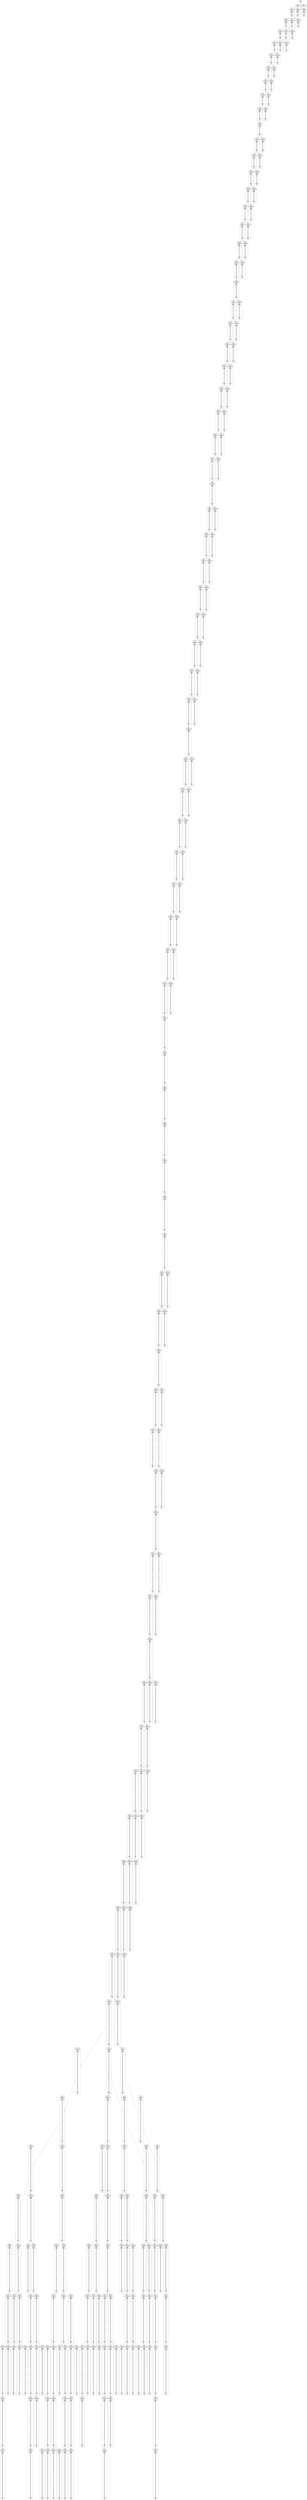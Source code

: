 digraph g {
node [shape = Mrecord];
nodo0[label="{EO: 0|cost: 0.0|A: null}"]
nodo1[label="{EO: 1|cost: -1.0|A: IrANodoarriba
}"]
nodo3[label="{EO: 3|cost: -2.0|A: IrANodoarriba
|
Pos\nSmartToy:\nNodo:\nE5

Visitados:\n
D7\nD7\nE7\nE6\n
Obstaculos:\n
D6\nD8\nC7\n

}"]
nodo6[label="{EO: 6|cost: -3.0|A: IrANodoarriba
|
Pos\nSmartToy:\nNodo:\nE4

Visitados:\n
D7\nD7\nD7\nE7\nE6\n
Obstaculos:\n
D6\nD8\nC7\n

}"]
nodo9[label="{EO: 9|cost: -4.0|A: IrANodoarriba
|
Pos\nSmartToy:\nNodo:\nE3

Visitados:\n
D7\nD7\nD7\nD7\nE7\nE6\n
Obstaculos:\n
D6\nD8\nC7\n

}"]
nodo12[label="{EO: 12|cost: -5.0|A: IrANodoarriba
|
Pos\nSmartToy:\nNodo:\nE2

Visitados:\n
D7\nD7\nD7\nD7\nD7\nE7\nE6\n
Obstaculos:\n
D6\nD8\nC7\n

}"]
nodo15[label="{EO: 15|cost: -6.0|A: IrANododerecha
|
Pos\nSmartToy:\nNodo:\nE1

Visitados:\n
D7\nD7\nD7\nD7\nD7\nD7\nE7\nE6\n
Obstaculos:\n
D6\nD8\nC7\n

}"]
nodo17[label="{EO: 17|cost: -7.0|A: IrANododerecha
|
Pos\nSmartToy:\nNodo:\nF1

Visitados:\n
D7\nD7\nD7\nD7\nD7\nD7\nD7\nE7\nE6\n
Obstaculos:\n
D6\nD8\nC7\n

}"]
nodo19[label="{EO: 19|cost: -8.0|A: IrANododerecha
|
Pos\nSmartToy:\nNodo:\nG1

Visitados:\n
D7\nD7\nD7\nD7\nD7\nD7\nD7\nD7\nE7\nE6\n
Obstaculos:\n
D6\nD8\nC7\n

}"]
nodo21[label="{EO: 21|cost: -9.0|A: IrANododerecha
|
Pos\nSmartToy:\nNodo:\nH1

Visitados:\n
D7\nD7\nD7\nD7\nD7\nD7\nD7\nD7\nD7\nE7\nE6\n
Obstaculos:\n
D6\nD8\nC7\n

}"]
nodo23[label="{EO: 23|cost: -10.0|A: IrANododerecha
|
Pos\nSmartToy:\nNodo:\nI1

Visitados:\n
D7\nD7\nD7\nD7\nD7\nD7\nD7\nD7\nD7\nD7\nE7\nE6\n
Obstaculos:\n
D6\nD8\nC7\n

}"]
nodo25[label="{EO: 25|cost: -11.0|A: IrANodoabajo
|
Pos\nSmartToy:\nNodo:\nJ1

Visitados:\n
D7\nD7\nD7\nD7\nD7\nD7\nD7\nD7\nD7\nD7\nD7\nE7\nE6\n
Obstaculos:\n
D6\nD8\nC7\n

}"]
nodo26[label="{EO: 26|cost: -12.0|A: IrANodoabajo
|
Pos\nSmartToy:\nNodo:\nJ2

Visitados:\n
D7\nD7\nD7\nD7\nD7\nD7\nD7\nD7\nD7\nD7\nD7\nD7\nE7\nE6\n
Obstaculos:\n
D6\nD8\nC7\n

}"]
nodo28[label="{EO: 28|cost: -13.0|A: IrANodoabajo
|
Pos\nSmartToy:\nNodo:\nJ3

Visitados:\n
D7\nD7\nD7\nD7\nD7\nD7\nD7\nD7\nD7\nD7\nD7\nD7\nD7\nE7\nE6\n
Obstaculos:\n
D6\nD8\nC7\n

}"]
nodo30[label="{EO: 30|cost: -14.0|A: IrANodoabajo
|
Pos\nSmartToy:\nNodo:\nJ4

Visitados:\n
D7\nD7\nD7\nD7\nD7\nD7\nD7\nD7\nD7\nD7\nD7\nD7\nD7\nD7\nE7\nE6\n
Obstaculos:\n
D6\nD8\nC7\n

}"]
nodo32[label="{EO: 32|cost: -15.0|A: IrANodoabajo
|
Pos\nSmartToy:\nNodo:\nJ5

Visitados:\n
D7\nD7\nD7\nD7\nD7\nD7\nD7\nD7\nD7\nD7\nD7\nD7\nD7\nD7\nD7\nE7\nE6\n
Obstaculos:\n
D6\nD8\nC7\n

}"]
nodo34[label="{EO: 34|cost: -16.0|A: IrANodoabajo
|
Pos\nSmartToy:\nNodo:\nJ6

Visitados:\n
D7\nD7\nD7\nD7\nD7\nD7\nD7\nD7\nD7\nD7\nD7\nD7\nD7\nD7\nD7\nD7\nE7\nE6\n
Obstaculos:\n
D6\nD8\nC7\n

}"]
nodo36[label="{EO: 36|cost: -17.0|A: IrANodoabajo
|
Pos\nSmartToy:\nNodo:\nJ7

Visitados:\n
D7\nD7\nD7\nD7\nD7\nD7\nD7\nD7\nD7\nD7\nD7\nD7\nD7\nD7\nD7\nD7\nD7\nE7\nE6\n
Obstaculos:\n
D6\nD8\nC7\n

}"]
nodo38[label="{EO: 38|cost: -18.0|A: IrANodoabajo
|
Pos\nSmartToy:\nNodo:\nJ8

Visitados:\n
D7\nD7\nD7\nD7\nD7\nD7\nD7\nD7\nD7\nD7\nD7\nD7\nD7\nD7\nD7\nD7\nD7\nD7\nE7\nE6\n
Obstaculos:\n
D6\nD8\nC7\n

}"]
nodo40[label="{EO: 40|cost: -19.0|A: IrANodoabajo
|
Pos\nSmartToy:\nNodo:\nJ9

Visitados:\n
D7\nD7\nD7\nD7\nD7\nD7\nD7\nD7\nD7\nD7\nD7\nD7\nD7\nD7\nD7\nD7\nD7\nD7\nD7\nE7\nE6\n
Obstaculos:\n
D6\nD8\nC7\n

}"]
nodo42[label="{EO: 42|cost: -20.0|A: IrANodoizquierda
|
Pos\nSmartToy:\nNodo:\nJ10

Visitados:\n
D7\nD7\nD7\nD7\nD7\nD7\nD7\nD7\nD7\nD7\nD7\nD7\nD7\nD7\nD7\nD7\nD7\nD7\nD7\nD7\nE7\nE6\n
Obstaculos:\n
D6\nD8\nC7\n

}"]
nodo43[label="{EO: 43|cost: -21.0|A: IrANodoarriba
|
Pos\nSmartToy:\nNodo:\nI10

Visitados:\n
D7\nD7\nD7\nD7\nD7\nD7\nD7\nD7\nD7\nD7\nD7\nD7\nD7\nD7\nD7\nD7\nD7\nD7\nD7\nD7\nD7\nE7\nE6\n
Obstaculos:\n
D6\nD8\nC7\n

}"]
nodo45[label="{EO: 45|cost: -22.0|A: IrANodoarriba
|
Pos\nSmartToy:\nNodo:\nI9

Visitados:\n
D7\nD7\nD7\nD7\nD7\nD7\nD7\nD7\nD7\nD7\nD7\nD7\nD7\nD7\nD7\nD7\nD7\nD7\nD7\nD7\nD7\nD7\nE7\nE6\n
Obstaculos:\n
D6\nD8\nC7\n

}"]
nodo47[label="{EO: 47|cost: -23.0|A: IrANodoarriba
|
Pos\nSmartToy:\nNodo:\nI8

Visitados:\n
D7\nD7\nD7\nD7\nD7\nD7\nD7\nD7\nD7\nD7\nD7\nD7\nD7\nD7\nD7\nD7\nD7\nD7\nD7\nD7\nD7\nD7\nD7\nE7\nE6\n
Obstaculos:\n
D6\nD8\nC7\n

}"]
nodo49[label="{EO: 49|cost: -24.0|A: IrANodoarriba
|
Pos\nSmartToy:\nNodo:\nI7

Visitados:\n
D7\nD7\nD7\nD7\nD7\nD7\nD7\nD7\nD7\nD7\nD7\nD7\nD7\nD7\nD7\nD7\nD7\nD7\nD7\nD7\nD7\nD7\nD7\nD7\nE7\nE6\n
Obstaculos:\n
D6\nD8\nC7\n

}"]
nodo51[label="{EO: 51|cost: -25.0|A: IrANodoarriba
|
Pos\nSmartToy:\nNodo:\nI6

Visitados:\n
D7\nD7\nD7\nD7\nD7\nD7\nD7\nD7\nD7\nD7\nD7\nD7\nD7\nD7\nD7\nD7\nD7\nD7\nD7\nD7\nD7\nD7\nD7\nD7\nD7\nE7\nE6\n
Obstaculos:\n
D6\nD8\nC7\n

}"]
nodo53[label="{EO: 53|cost: -26.0|A: IrANodoarriba
|
Pos\nSmartToy:\nNodo:\nI5

Visitados:\n
D7\nD7\nD7\nD7\nD7\nD7\nD7\nD7\nD7\nD7\nD7\nD7\nD7\nD7\nD7\nD7\nD7\nD7\nD7\nD7\nD7\nD7\nD7\nD7\nD7\nD7\nE7\nE6\n
Obstaculos:\n
D6\nD8\nC7\n

}"]
nodo55[label="{EO: 55|cost: -27.0|A: IrANodoarriba
|
Pos\nSmartToy:\nNodo:\nI4

Visitados:\n
D7\nD7\nD7\nD7\nD7\nD7\nD7\nD7\nD7\nD7\nD7\nD7\nD7\nD7\nD7\nD7\nD7\nD7\nD7\nD7\nD7\nD7\nD7\nD7\nD7\nD7\nD7\nE7\nE6\n
Obstaculos:\n
D6\nD8\nC7\n

}"]
nodo57[label="{EO: 57|cost: -28.0|A: IrANodoarriba
|
Pos\nSmartToy:\nNodo:\nI3

Visitados:\n
D7\nD7\nD7\nD7\nD7\nD7\nD7\nD7\nD7\nD7\nD7\nD7\nD7\nD7\nD7\nD7\nD7\nD7\nD7\nD7\nD7\nD7\nD7\nD7\nD7\nD7\nD7\nD7\nE7\nE6\n
Obstaculos:\n
D6\nD8\nC7\n

}"]
nodo59[label="{EO: 59|cost: -29.0|A: IrANodoizquierda
|
Pos\nSmartToy:\nNodo:\nI2

Visitados:\n
D7\nD7\nD7\nD7\nD7\nD7\nD7\nD7\nD7\nD7\nD7\nD7\nD7\nD7\nD7\nD7\nD7\nD7\nD7\nD7\nD7\nD7\nD7\nD7\nD7\nD7\nD7\nD7\nD7\nE7\nE6\n
Obstaculos:\n
D6\nD8\nC7\n

}"]
nodo60[label="{EO: 60|cost: -30.0|A: IrANodoabajo
|
Pos\nSmartToy:\nNodo:\nH2

Visitados:\n
D7\nD7\nD7\nD7\nD7\nD7\nD7\nD7\nD7\nD7\nD7\nD7\nD7\nD7\nD7\nD7\nD7\nD7\nD7\nD7\nD7\nD7\nD7\nD7\nD7\nD7\nD7\nD7\nD7\nD7\nE7\nE6\n
Obstaculos:\n
D6\nD8\nC7\n

}"]
nodo62[label="{EO: 62|cost: -31.0|A: IrANodoabajo
|
Pos\nSmartToy:\nNodo:\nH3

Visitados:\n
D7\nD7\nD7\nD7\nD7\nD7\nD7\nD7\nD7\nD7\nD7\nD7\nD7\nD7\nD7\nD7\nD7\nD7\nD7\nD7\nD7\nD7\nD7\nD7\nD7\nD7\nD7\nD7\nD7\nD7\nD7\nE7\nE6\n
Obstaculos:\n
D6\nD8\nC7\n

}"]
nodo64[label="{EO: 64|cost: -32.0|A: IrANodoabajo
|
Pos\nSmartToy:\nNodo:\nH4

Visitados:\n
D7\nD7\nD7\nD7\nD7\nD7\nD7\nD7\nD7\nD7\nD7\nD7\nD7\nD7\nD7\nD7\nD7\nD7\nD7\nD7\nD7\nD7\nD7\nD7\nD7\nD7\nD7\nD7\nD7\nD7\nD7\nD7\nE7\nE6\n
Obstaculos:\n
D6\nD8\nC7\n

}"]
nodo66[label="{EO: 66|cost: -33.0|A: IrANodoabajo
|
Pos\nSmartToy:\nNodo:\nH5

Visitados:\n
D7\nD7\nD7\nD7\nD7\nD7\nD7\nD7\nD7\nD7\nD7\nD7\nD7\nD7\nD7\nD7\nD7\nD7\nD7\nD7\nD7\nD7\nD7\nD7\nD7\nD7\nD7\nD7\nD7\nD7\nD7\nD7\nD7\nE7\nE6\n
Obstaculos:\n
D6\nD8\nC7\n

}"]
nodo68[label="{EO: 68|cost: -34.0|A: IrANodoabajo
|
Pos\nSmartToy:\nNodo:\nH6

Visitados:\n
D7\nD7\nD7\nD7\nD7\nD7\nD7\nD7\nD7\nD7\nD7\nD7\nD7\nD7\nD7\nD7\nD7\nD7\nD7\nD7\nD7\nD7\nD7\nD7\nD7\nD7\nD7\nD7\nD7\nD7\nD7\nD7\nD7\nD7\nE7\nE6\n
Obstaculos:\n
D6\nD8\nC7\n

}"]
nodo70[label="{EO: 70|cost: -35.0|A: IrANodoabajo
|
Pos\nSmartToy:\nNodo:\nH7

Visitados:\n
D7\nD7\nD7\nD7\nD7\nD7\nD7\nD7\nD7\nD7\nD7\nD7\nD7\nD7\nD7\nD7\nD7\nD7\nD7\nD7\nD7\nD7\nD7\nD7\nD7\nD7\nD7\nD7\nD7\nD7\nD7\nD7\nD7\nD7\nD7\nE7\nE6\n
Obstaculos:\n
D6\nD8\nC7\n

}"]
nodo72[label="{EO: 72|cost: -36.0|A: IrANodoabajo
|
Pos\nSmartToy:\nNodo:\nH8

Visitados:\n
D7\nD7\nD7\nD7\nD7\nD7\nD7\nD7\nD7\nD7\nD7\nD7\nD7\nD7\nD7\nD7\nD7\nD7\nD7\nD7\nD7\nD7\nD7\nD7\nD7\nD7\nD7\nD7\nD7\nD7\nD7\nD7\nD7\nD7\nD7\nD7\nE7\nE6\n
Obstaculos:\n
D6\nD8\nC7\n

}"]
nodo74[label="{EO: 74|cost: -37.0|A: IrANodoabajo
|
Pos\nSmartToy:\nNodo:\nH9

Visitados:\n
D7\nD7\nD7\nD7\nD7\nD7\nD7\nD7\nD7\nD7\nD7\nD7\nD7\nD7\nD7\nD7\nD7\nD7\nD7\nD7\nD7\nD7\nD7\nD7\nD7\nD7\nD7\nD7\nD7\nD7\nD7\nD7\nD7\nD7\nD7\nD7\nD7\nE7\nE6\n
Obstaculos:\n
D6\nD8\nC7\n

}"]
nodo76[label="{EO: 76|cost: -38.0|A: IrANodoizquierda
|
Pos\nSmartToy:\nNodo:\nH10

Visitados:\n
D7\nD7\nD7\nD7\nD7\nD7\nD7\nD7\nD7\nD7\nD7\nD7\nD7\nD7\nD7\nD7\nD7\nD7\nD7\nD7\nD7\nD7\nD7\nD7\nD7\nD7\nD7\nD7\nD7\nD7\nD7\nD7\nD7\nD7\nD7\nD7\nD7\nD7\nE7\nE6\n
Obstaculos:\n
D6\nD8\nC7\n

}"]
nodo77[label="{EO: 77|cost: -39.0|A: IrANodoarriba
|
Pos\nSmartToy:\nNodo:\nG10

Visitados:\n
D7\nD7\nD7\nD7\nD7\nD7\nD7\nD7\nD7\nD7\nD7\nD7\nD7\nD7\nD7\nD7\nD7\nD7\nD7\nD7\nD7\nD7\nD7\nD7\nD7\nD7\nD7\nD7\nD7\nD7\nD7\nD7\nD7\nD7\nD7\nD7\nD7\nD7\nD7\nE7\nE6\n
Obstaculos:\n
D6\nD8\nC7\n

}"]
nodo79[label="{EO: 79|cost: -40.0|A: IrANodoarriba
|
Pos\nSmartToy:\nNodo:\nG9

Visitados:\n
D7\nD7\nD7\nD7\nD7\nD7\nD7\nD7\nD7\nD7\nD7\nD7\nD7\nD7\nD7\nD7\nD7\nD7\nD7\nD7\nD7\nD7\nD7\nD7\nD7\nD7\nD7\nD7\nD7\nD7\nD7\nD7\nD7\nD7\nD7\nD7\nD7\nD7\nD7\nD7\nE7\nE6\n
Obstaculos:\n
D6\nD8\nC7\n

}"]
nodo81[label="{EO: 81|cost: -41.0|A: IrANodoarriba
|
Pos\nSmartToy:\nNodo:\nG8

Visitados:\n
D7\nD7\nD7\nD7\nD7\nD7\nD7\nD7\nD7\nD7\nD7\nD7\nD7\nD7\nD7\nD7\nD7\nD7\nD7\nD7\nD7\nD7\nD7\nD7\nD7\nD7\nD7\nD7\nD7\nD7\nD7\nD7\nD7\nD7\nD7\nD7\nD7\nD7\nD7\nD7\nD7\nE7\nE6\n
Obstaculos:\n
D6\nD8\nC7\n

}"]
nodo83[label="{EO: 83|cost: -42.0|A: IrANodoarriba
|
Pos\nSmartToy:\nNodo:\nG7

Visitados:\n
D7\nD7\nD7\nD7\nD7\nD7\nD7\nD7\nD7\nD7\nD7\nD7\nD7\nD7\nD7\nD7\nD7\nD7\nD7\nD7\nD7\nD7\nD7\nD7\nD7\nD7\nD7\nD7\nD7\nD7\nD7\nD7\nD7\nD7\nD7\nD7\nD7\nD7\nD7\nD7\nD7\nD7\nE7\nE6\n
Obstaculos:\n
D6\nD8\nC7\n

}"]
nodo85[label="{EO: 85|cost: -43.0|A: IrANodoarriba
|
Pos\nSmartToy:\nNodo:\nG6

Visitados:\n
D7\nD7\nD7\nD7\nD7\nD7\nD7\nD7\nD7\nD7\nD7\nD7\nD7\nD7\nD7\nD7\nD7\nD7\nD7\nD7\nD7\nD7\nD7\nD7\nD7\nD7\nD7\nD7\nD7\nD7\nD7\nD7\nD7\nD7\nD7\nD7\nD7\nD7\nD7\nD7\nD7\nD7\nD7\nE7\nE6\n
Obstaculos:\n
D6\nD8\nC7\n

}"]
nodo87[label="{EO: 87|cost: -44.0|A: IrANodoarriba
|
Pos\nSmartToy:\nNodo:\nG5

Visitados:\n
D7\nD7\nD7\nD7\nD7\nD7\nD7\nD7\nD7\nD7\nD7\nD7\nD7\nD7\nD7\nD7\nD7\nD7\nD7\nD7\nD7\nD7\nD7\nD7\nD7\nD7\nD7\nD7\nD7\nD7\nD7\nD7\nD7\nD7\nD7\nD7\nD7\nD7\nD7\nD7\nD7\nD7\nD7\nD7\nE7\nE6\n
Obstaculos:\n
D6\nD8\nC7\n

}"]
nodo89[label="{EO: 89|cost: -45.0|A: IrANodoarriba
|
Pos\nSmartToy:\nNodo:\nG4

Visitados:\n
D7\nD7\nD7\nD7\nD7\nD7\nD7\nD7\nD7\nD7\nD7\nD7\nD7\nD7\nD7\nD7\nD7\nD7\nD7\nD7\nD7\nD7\nD7\nD7\nD7\nD7\nD7\nD7\nD7\nD7\nD7\nD7\nD7\nD7\nD7\nD7\nD7\nD7\nD7\nD7\nD7\nD7\nD7\nD7\nD7\nE7\nE6\n
Obstaculos:\n
D6\nD8\nC7\n

}"]
nodo91[label="{EO: 91|cost: -46.0|A: IrANodoarriba
|
Pos\nSmartToy:\nNodo:\nG3

Visitados:\n
D7\nD7\nD7\nD7\nD7\nD7\nD7\nD7\nD7\nD7\nD7\nD7\nD7\nD7\nD7\nD7\nD7\nD7\nD7\nD7\nD7\nD7\nD7\nD7\nD7\nD7\nD7\nD7\nD7\nD7\nD7\nD7\nD7\nD7\nD7\nD7\nD7\nD7\nD7\nD7\nD7\nD7\nD7\nD7\nD7\nD7\nE7\nE6\n
Obstaculos:\n
D6\nD8\nC7\n

}"]
nodo93[label="{EO: 93|cost: -47.0|A: IrANodoizquierda
|
Pos\nSmartToy:\nNodo:\nG2

Visitados:\n
D7\nD7\nD7\nD7\nD7\nD7\nD7\nD7\nD7\nD7\nD7\nD7\nD7\nD7\nD7\nD7\nD7\nD7\nD7\nD7\nD7\nD7\nD7\nD7\nD7\nD7\nD7\nD7\nD7\nD7\nD7\nD7\nD7\nD7\nD7\nD7\nD7\nD7\nD7\nD7\nD7\nD7\nD7\nD7\nD7\nD7\nD7\nE7\nE6\n
Obstaculos:\n
D6\nD8\nC7\n

}"]
nodo94[label="{EO: 94|cost: -48.0|A: IrANodoabajo
|
Pos\nSmartToy:\nNodo:\nF2

Visitados:\n
D7\nD7\nD7\nD7\nD7\nD7\nD7\nD7\nD7\nD7\nD7\nD7\nD7\nD7\nD7\nD7\nD7\nD7\nD7\nD7\nD7\nD7\nD7\nD7\nD7\nD7\nD7\nD7\nD7\nD7\nD7\nD7\nD7\nD7\nD7\nD7\nD7\nD7\nD7\nD7\nD7\nD7\nD7\nD7\nD7\nD7\nD7\nD7\nE7\nE6\n
Obstaculos:\n
D6\nD8\nC7\n

}"]
nodo95[label="{EO: 95|cost: -49.0|A: IrANodoabajo
|
Pos\nSmartToy:\nNodo:\nF3

Visitados:\n
D7\nD7\nD7\nD7\nD7\nD7\nD7\nD7\nD7\nD7\nD7\nD7\nD7\nD7\nD7\nD7\nD7\nD7\nD7\nD7\nD7\nD7\nD7\nD7\nD7\nD7\nD7\nD7\nD7\nD7\nD7\nD7\nD7\nD7\nD7\nD7\nD7\nD7\nD7\nD7\nD7\nD7\nD7\nD7\nD7\nD7\nD7\nD7\nD7\nE7\nE6\n
Obstaculos:\n
D6\nD8\nC7\n

}"]
nodo96[label="{EO: 96|cost: -50.0|A: IrANodoabajo
|
Pos\nSmartToy:\nNodo:\nF4

Visitados:\n
D7\nD7\nD7\nD7\nD7\nD7\nD7\nD7\nD7\nD7\nD7\nD7\nD7\nD7\nD7\nD7\nD7\nD7\nD7\nD7\nD7\nD7\nD7\nD7\nD7\nD7\nD7\nD7\nD7\nD7\nD7\nD7\nD7\nD7\nD7\nD7\nD7\nD7\nD7\nD7\nD7\nD7\nD7\nD7\nD7\nD7\nD7\nD7\nD7\nD7\nE7\nE6\n
Obstaculos:\n
D6\nD8\nC7\n

}"]
nodo97[label="{EO: 97|cost: -51.0|A: IrANodoabajo
|
Pos\nSmartToy:\nNodo:\nF5

Visitados:\n
D7\nD7\nD7\nD7\nD7\nD7\nD7\nD7\nD7\nD7\nD7\nD7\nD7\nD7\nD7\nD7\nD7\nD7\nD7\nD7\nD7\nD7\nD7\nD7\nD7\nD7\nD7\nD7\nD7\nD7\nD7\nD7\nD7\nD7\nD7\nD7\nD7\nD7\nD7\nD7\nD7\nD7\nD7\nD7\nD7\nD7\nD7\nD7\nD7\nD7\nD7\nE7\nE6\n
Obstaculos:\n
D6\nD8\nC7\n

}"]
nodo98[label="{EO: 98|cost: -52.0|A: IrANodoabajo
|
Pos\nSmartToy:\nNodo:\nF6

Visitados:\n
D7\nD7\nD7\nD7\nD7\nD7\nD7\nD7\nD7\nD7\nD7\nD7\nD7\nD7\nD7\nD7\nD7\nD7\nD7\nD7\nD7\nD7\nD7\nD7\nD7\nD7\nD7\nD7\nD7\nD7\nD7\nD7\nD7\nD7\nD7\nD7\nD7\nD7\nD7\nD7\nD7\nD7\nD7\nD7\nD7\nD7\nD7\nD7\nD7\nD7\nD7\nD7\nE7\nE6\n
Obstaculos:\n
D6\nD8\nC7\n

}"]
nodo99[label="{EO: 99|cost: -53.0|A: IrANodoabajo
|
Pos\nSmartToy:\nNodo:\nF7

Visitados:\n
D7\nD7\nD7\nD7\nD7\nD7\nD7\nD7\nD7\nD7\nD7\nD7\nD7\nD7\nD7\nD7\nD7\nD7\nD7\nD7\nD7\nD7\nD7\nD7\nD7\nD7\nD7\nD7\nD7\nD7\nD7\nD7\nD7\nD7\nD7\nD7\nD7\nD7\nD7\nD7\nD7\nD7\nD7\nD7\nD7\nD7\nD7\nD7\nD7\nD7\nD7\nD7\nD7\nE7\nE6\n
Obstaculos:\n
D6\nD8\nC7\n

}"]
nodo100[label="{EO: 100|cost: -54.0|A: IrANodoabajo
|
Pos\nSmartToy:\nNodo:\nF8

Visitados:\n
D7\nD7\nD7\nD7\nD7\nD7\nD7\nD7\nD7\nD7\nD7\nD7\nD7\nD7\nD7\nD7\nD7\nD7\nD7\nD7\nD7\nD7\nD7\nD7\nD7\nD7\nD7\nD7\nD7\nD7\nD7\nD7\nD7\nD7\nD7\nD7\nD7\nD7\nD7\nD7\nD7\nD7\nD7\nD7\nD7\nD7\nD7\nD7\nD7\nD7\nD7\nD7\nD7\nD7\nE7\nE6\n
Obstaculos:\n
D6\nD8\nC7\n

}"]
nodo102[label="{EO: 102|cost: -55.0|A: IrANodoabajo
|
Pos\nSmartToy:\nNodo:\nF9

Visitados:\n
D7\nD7\nD7\nD7\nD7\nD7\nD7\nD7\nD7\nD7\nD7\nD7\nD7\nD7\nD7\nD7\nD7\nD7\nD7\nD7\nD7\nD7\nD7\nD7\nD7\nD7\nD7\nD7\nD7\nD7\nD7\nD7\nD7\nD7\nD7\nD7\nD7\nD7\nD7\nD7\nD7\nD7\nD7\nD7\nD7\nD7\nD7\nD7\nD7\nD7\nD7\nD7\nD7\nD7\nD7\nE7\nE6\n
Obstaculos:\n
D6\nD8\nC7\n

}"]
nodo104[label="{EO: 104|cost: -56.0|A: IrANodoizquierda
|
Pos\nSmartToy:\nNodo:\nF10

Visitados:\n
D7\nD7\nD7\nD7\nD7\nD7\nD7\nD7\nD7\nD7\nD7\nD7\nD7\nD7\nD7\nD7\nD7\nD7\nD7\nD7\nD7\nD7\nD7\nD7\nD7\nD7\nD7\nD7\nD7\nD7\nD7\nD7\nD7\nD7\nD7\nD7\nD7\nD7\nD7\nD7\nD7\nD7\nD7\nD7\nD7\nD7\nD7\nD7\nD7\nD7\nD7\nD7\nD7\nD7\nD7\nD7\nE7\nE6\n
Obstaculos:\n
D6\nD8\nC7\n

}"]
nodo105[label="{EO: 105|cost: -57.0|A: IrANodoarriba
|
Pos\nSmartToy:\nNodo:\nE10

Visitados:\n
D7\nD7\nD7\nD7\nD7\nD7\nD7\nD7\nD7\nD7\nD7\nD7\nD7\nD7\nD7\nD7\nD7\nD7\nD7\nD7\nD7\nD7\nD7\nD7\nD7\nD7\nD7\nD7\nD7\nD7\nD7\nD7\nD7\nD7\nD7\nD7\nD7\nD7\nD7\nD7\nD7\nD7\nD7\nD7\nD7\nD7\nD7\nD7\nD7\nD7\nD7\nD7\nD7\nD7\nD7\nD7\nD7\nE7\nE6\n
Obstaculos:\n
D6\nD8\nC7\n

}"]
nodo107[label="{EO: 107|cost: -58.0|A: IrANodoarriba
|
Pos\nSmartToy:\nNodo:\nE9

Visitados:\n
D7\nD7\nD7\nD7\nD7\nD7\nD7\nD7\nD7\nD7\nD7\nD7\nD7\nD7\nD7\nD7\nD7\nD7\nD7\nD7\nD7\nD7\nD7\nD7\nD7\nD7\nD7\nD7\nD7\nD7\nD7\nD7\nD7\nD7\nD7\nD7\nD7\nD7\nD7\nD7\nD7\nD7\nD7\nD7\nD7\nD7\nD7\nD7\nD7\nD7\nD7\nD7\nD7\nD7\nD7\nD7\nD7\nD7\nE7\nE6\n
Obstaculos:\n
D6\nD8\nC7\n

}"]

nodo105 -> nodo107;
nodo108[label="{EO: 108|cost: -58.0|A: IrANodoizquierda
|
Pos\nSmartToy:\nNodo:\nE9

Visitados:\n
D7\nD7\nD7\nD7\nD7\nD7\nD7\nD7\nD7\nD7\nD7\nD7\nD7\nD7\nD7\nD7\nD7\nD7\nD7\nD7\nD7\nD7\nD7\nD7\nD7\nD7\nD7\nD7\nD7\nD7\nD7\nD7\nD7\nD7\nD7\nD7\nD7\nD7\nD7\nD7\nD7\nD7\nD7\nD7\nD7\nD7\nD7\nD7\nD7\nD7\nD7\nD7\nD7\nD7\nD7\nD7\nD7\nD7\nE7\nE6\n
Obstaculos:\n
D6\nD8\nC7\n

}"]
nodo109[label="{EO: 109|cost: -59.0|A: IrANodoabajo
|
Pos\nSmartToy:\nNodo:\nD9

Visitados:\n
D7\nD7\nD7\nD7\nD7\nD7\nD7\nD7\nD7\nD7\nD7\nD7\nD7\nD7\nD7\nD7\nD7\nD7\nD7\nD7\nD7\nD7\nD7\nD7\nD7\nD7\nD7\nD7\nD7\nD7\nD7\nD7\nD7\nD7\nD7\nD7\nD7\nD7\nD7\nD7\nD7\nD7\nD7\nD7\nD7\nD7\nD7\nD7\nD7\nD7\nD7\nD7\nD7\nD7\nD7\nD7\nD7\nD7\nD7\nE7\nE6\n
Obstaculos:\n
D6\nD8\nC7\n

}"]
nodo111[label="{EO: 111|cost: -60.0|A: IrANodoizquierda
|
Pos\nSmartToy:\nNodo:\nD10

Visitados:\n
D7\nD7\nD7\nD7\nD7\nD7\nD7\nD7\nD7\nD7\nD7\nD7\nD7\nD7\nD7\nD7\nD7\nD7\nD7\nD7\nD7\nD7\nD7\nD7\nD7\nD7\nD7\nD7\nD7\nD7\nD7\nD7\nD7\nD7\nD7\nD7\nD7\nD7\nD7\nD7\nD7\nD7\nD7\nD7\nD7\nD7\nD7\nD7\nD7\nD7\nD7\nD7\nD7\nD7\nD7\nD7\nD7\nD7\nD7\nD7\nE7\nE6\n
Obstaculos:\n
D6\nD8\nC7\n

}"]
nodo112[label="{EO: 112|cost: -61.0|A: IrANodoarriba
|
Pos\nSmartToy:\nNodo:\nC10

Visitados:\n
D7\nD7\nD7\nD7\nD7\nD7\nD7\nD7\nD7\nD7\nD7\nD7\nD7\nD7\nD7\nD7\nD7\nD7\nD7\nD7\nD7\nD7\nD7\nD7\nD7\nD7\nD7\nD7\nD7\nD7\nD7\nD7\nD7\nD7\nD7\nD7\nD7\nD7\nD7\nD7\nD7\nD7\nD7\nD7\nD7\nD7\nD7\nD7\nD7\nD7\nD7\nD7\nD7\nD7\nD7\nD7\nD7\nD7\nD7\nD7\nD7\nE7\nE6\n
Obstaculos:\n
D6\nD8\nC7\n

}"]
nodo114[label="{EO: 114|cost: -62.0|A: IrANodoarriba
|
Pos\nSmartToy:\nNodo:\nC9

Visitados:\n
D7\nD7\nD7\nD7\nD7\nD7\nD7\nD7\nD7\nD7\nD7\nD7\nD7\nD7\nD7\nD7\nD7\nD7\nD7\nD7\nD7\nD7\nD7\nD7\nD7\nD7\nD7\nD7\nD7\nD7\nD7\nD7\nD7\nD7\nD7\nD7\nD7\nD7\nD7\nD7\nD7\nD7\nD7\nD7\nD7\nD7\nD7\nD7\nD7\nD7\nD7\nD7\nD7\nD7\nD7\nD7\nD7\nD7\nD7\nD7\nD7\nD7\nE7\nE6\n
Obstaculos:\n
D6\nD8\nC7\n

}"]
nodo116[label="{EO: 116|cost: -63.0|A: IrANodoizquierda
|
Pos\nSmartToy:\nNodo:\nC8

Visitados:\n
D7\nD7\nD7\nD7\nD7\nD7\nD7\nD7\nD7\nD7\nD7\nD7\nD7\nD7\nD7\nD7\nD7\nD7\nD7\nD7\nD7\nD7\nD7\nD7\nD7\nD7\nD7\nD7\nD7\nD7\nD7\nD7\nD7\nD7\nD7\nD7\nD7\nD7\nD7\nD7\nD7\nD7\nD7\nD7\nD7\nD7\nD7\nD7\nD7\nD7\nD7\nD7\nD7\nD7\nD7\nD7\nD7\nD7\nD7\nD7\nD7\nD7\nD7\nE7\nE6\n
Obstaculos:\n
D6\nD8\nC7\n

}"]
nodo117[label="{EO: 117|cost: -64.0|A: IrANodoarriba
|
Pos\nSmartToy:\nNodo:\nB8

Visitados:\n
D7\nD7\nD7\nD7\nD7\nD7\nD7\nD7\nD7\nD7\nD7\nD7\nD7\nD7\nD7\nD7\nD7\nD7\nD7\nD7\nD7\nD7\nD7\nD7\nD7\nD7\nD7\nD7\nD7\nD7\nD7\nD7\nD7\nD7\nD7\nD7\nD7\nD7\nD7\nD7\nD7\nD7\nD7\nD7\nD7\nD7\nD7\nD7\nD7\nD7\nD7\nD7\nD7\nD7\nD7\nD7\nD7\nD7\nD7\nD7\nD7\nD7\nD7\nD7\nE7\nE6\n
Obstaculos:\n
D6\nD8\nC7\n

}"]
nodo120[label="{EO: 120|cost: -65.0|A: IrANodoarriba
|
Pos\nSmartToy:\nNodo:\nB7

Visitados:\n
D7\nD7\nD7\nD7\nD7\nD7\nD7\nD7\nD7\nD7\nD7\nD7\nD7\nD7\nD7\nD7\nD7\nD7\nD7\nD7\nD7\nD7\nD7\nD7\nD7\nD7\nD7\nD7\nD7\nD7\nD7\nD7\nD7\nD7\nD7\nD7\nD7\nD7\nD7\nD7\nD7\nD7\nD7\nD7\nD7\nD7\nD7\nD7\nD7\nD7\nD7\nD7\nD7\nD7\nD7\nD7\nD7\nD7\nD7\nD7\nD7\nD7\nD7\nD7\nD7\nE7\nE6\n
Obstaculos:\n
D6\nD8\nC7\n

}"]
nodo122[label="{EO: 122|cost: -66.0|A: IrANodoarriba
|
Pos\nSmartToy:\nNodo:\nB6

Visitados:\n
D7\nD7\nD7\nD7\nD7\nD7\nD7\nD7\nD7\nD7\nD7\nD7\nD7\nD7\nD7\nD7\nD7\nD7\nD7\nD7\nD7\nD7\nD7\nD7\nD7\nD7\nD7\nD7\nD7\nD7\nD7\nD7\nD7\nD7\nD7\nD7\nD7\nD7\nD7\nD7\nD7\nD7\nD7\nD7\nD7\nD7\nD7\nD7\nD7\nD7\nD7\nD7\nD7\nD7\nD7\nD7\nD7\nD7\nD7\nD7\nD7\nD7\nD7\nD7\nD7\nD7\nE7\nE6\n
Obstaculos:\n
D6\nD8\nC7\n

}"]
nodo125[label="{EO: 125|cost: -67.0|A: IrANodoarriba
|
Pos\nSmartToy:\nNodo:\nB5

Visitados:\n
D7\nD7\nD7\nD7\nD7\nD7\nD7\nD7\nD7\nD7\nD7\nD7\nD7\nD7\nD7\nD7\nD7\nD7\nD7\nD7\nD7\nD7\nD7\nD7\nD7\nD7\nD7\nD7\nD7\nD7\nD7\nD7\nD7\nD7\nD7\nD7\nD7\nD7\nD7\nD7\nD7\nD7\nD7\nD7\nD7\nD7\nD7\nD7\nD7\nD7\nD7\nD7\nD7\nD7\nD7\nD7\nD7\nD7\nD7\nD7\nD7\nD7\nD7\nD7\nD7\nD7\nD7\nE7\nE6\n
Obstaculos:\n
D6\nD8\nC7\n

}"]
nodo128[label="{EO: 128|cost: -68.0|A: IrANodoarriba
|
Pos\nSmartToy:\nNodo:\nB4

Visitados:\n
D7\nD7\nD7\nD7\nD7\nD7\nD7\nD7\nD7\nD7\nD7\nD7\nD7\nD7\nD7\nD7\nD7\nD7\nD7\nD7\nD7\nD7\nD7\nD7\nD7\nD7\nD7\nD7\nD7\nD7\nD7\nD7\nD7\nD7\nD7\nD7\nD7\nD7\nD7\nD7\nD7\nD7\nD7\nD7\nD7\nD7\nD7\nD7\nD7\nD7\nD7\nD7\nD7\nD7\nD7\nD7\nD7\nD7\nD7\nD7\nD7\nD7\nD7\nD7\nD7\nD7\nD7\nD7\nE7\nE6\n
Obstaculos:\n
D6\nD8\nC7\n

}"]
nodo131[label="{EO: 131|cost: -69.0|A: IrANodoarriba
|
Pos\nSmartToy:\nNodo:\nB3

Visitados:\n
D7\nD7\nD7\nD7\nD7\nD7\nD7\nD7\nD7\nD7\nD7\nD7\nD7\nD7\nD7\nD7\nD7\nD7\nD7\nD7\nD7\nD7\nD7\nD7\nD7\nD7\nD7\nD7\nD7\nD7\nD7\nD7\nD7\nD7\nD7\nD7\nD7\nD7\nD7\nD7\nD7\nD7\nD7\nD7\nD7\nD7\nD7\nD7\nD7\nD7\nD7\nD7\nD7\nD7\nD7\nD7\nD7\nD7\nD7\nD7\nD7\nD7\nD7\nD7\nD7\nD7\nD7\nD7\nD7\nE7\nE6\n
Obstaculos:\n
D6\nD8\nC7\n

}"]
nodo134[label="{EO: 134|cost: -70.0|A: IrANodoarriba
|
Pos\nSmartToy:\nNodo:\nB2

Visitados:\n
D7\nD7\nD7\nD7\nD7\nD7\nD7\nD7\nD7\nD7\nD7\nD7\nD7\nD7\nD7\nD7\nD7\nD7\nD7\nD7\nD7\nD7\nD7\nD7\nD7\nD7\nD7\nD7\nD7\nD7\nD7\nD7\nD7\nD7\nD7\nD7\nD7\nD7\nD7\nD7\nD7\nD7\nD7\nD7\nD7\nD7\nD7\nD7\nD7\nD7\nD7\nD7\nD7\nD7\nD7\nD7\nD7\nD7\nD7\nD7\nD7\nD7\nD7\nD7\nD7\nD7\nD7\nD7\nD7\nD7\nE7\nE6\n
Obstaculos:\n
D6\nD8\nC7\n

}"]
nodo137[label="{EO: 137|cost: -71.0|A: IrANododerecha
|
Pos\nSmartToy:\nNodo:\nB1

Visitados:\n
D7\nD7\nD7\nD7\nD7\nD7\nD7\nD7\nD7\nD7\nD7\nD7\nD7\nD7\nD7\nD7\nD7\nD7\nD7\nD7\nD7\nD7\nD7\nD7\nD7\nD7\nD7\nD7\nD7\nD7\nD7\nD7\nD7\nD7\nD7\nD7\nD7\nD7\nD7\nD7\nD7\nD7\nD7\nD7\nD7\nD7\nD7\nD7\nD7\nD7\nD7\nD7\nD7\nD7\nD7\nD7\nD7\nD7\nD7\nD7\nD7\nD7\nD7\nD7\nD7\nD7\nD7\nD7\nD7\nD7\nD7\nE7\nE6\n
Obstaculos:\n
D6\nD8\nC7\n

}"]
nodo139[label="{EO: 139|cost: -72.0|A: IrANododerecha
|
Pos\nSmartToy:\nNodo:\nC1

Visitados:\n
D7\nD7\nD7\nD7\nD7\nD7\nD7\nD7\nD7\nD7\nD7\nD7\nD7\nD7\nD7\nD7\nD7\nD7\nD7\nD7\nD7\nD7\nD7\nD7\nD7\nD7\nD7\nD7\nD7\nD7\nD7\nD7\nD7\nD7\nD7\nD7\nD7\nD7\nD7\nD7\nD7\nD7\nD7\nD7\nD7\nD7\nD7\nD7\nD7\nD7\nD7\nD7\nD7\nD7\nD7\nD7\nD7\nD7\nD7\nD7\nD7\nD7\nD7\nD7\nD7\nD7\nD7\nD7\nD7\nD7\nD7\nD7\nE7\nE6\n
Obstaculos:\n
D6\nD8\nC7\n

}"]
nodo141[label="{EO: 141|cost: -73.0|A: IrANodoabajo
|
Pos\nSmartToy:\nNodo:\nD1

Visitados:\n
D7\nD7\nD7\nD7\nD7\nD7\nD7\nD7\nD7\nD7\nD7\nD7\nD7\nD7\nD7\nD7\nD7\nD7\nD7\nD7\nD7\nD7\nD7\nD7\nD7\nD7\nD7\nD7\nD7\nD7\nD7\nD7\nD7\nD7\nD7\nD7\nD7\nD7\nD7\nD7\nD7\nD7\nD7\nD7\nD7\nD7\nD7\nD7\nD7\nD7\nD7\nD7\nD7\nD7\nD7\nD7\nD7\nD7\nD7\nD7\nD7\nD7\nD7\nD7\nD7\nD7\nD7\nD7\nD7\nD7\nD7\nD7\nD7\nE7\nE6\n
Obstaculos:\n
D6\nD8\nC7\n

}"]
nodo142[label="{EO: 142|cost: -74.0|A: IrANodoabajo
|
Pos\nSmartToy:\nNodo:\nD2

Visitados:\n
D7\nD7\nD7\nD7\nD7\nD7\nD7\nD7\nD7\nD7\nD7\nD7\nD7\nD7\nD7\nD7\nD7\nD7\nD7\nD7\nD7\nD7\nD7\nD7\nD7\nD7\nD7\nD7\nD7\nD7\nD7\nD7\nD7\nD7\nD7\nD7\nD7\nD7\nD7\nD7\nD7\nD7\nD7\nD7\nD7\nD7\nD7\nD7\nD7\nD7\nD7\nD7\nD7\nD7\nD7\nD7\nD7\nD7\nD7\nD7\nD7\nD7\nD7\nD7\nD7\nD7\nD7\nD7\nD7\nD7\nD7\nD7\nD7\nD7\nE7\nE6\n
Obstaculos:\n
D6\nD8\nC7\n

}"]
nodo144[label="{EO: 144|cost: -75.0|A: IrANodoabajo
|
Pos\nSmartToy:\nNodo:\nD3

Visitados:\n
D7\nD7\nD7\nD7\nD7\nD7\nD7\nD7\nD7\nD7\nD7\nD7\nD7\nD7\nD7\nD7\nD7\nD7\nD7\nD7\nD7\nD7\nD7\nD7\nD7\nD7\nD7\nD7\nD7\nD7\nD7\nD7\nD7\nD7\nD7\nD7\nD7\nD7\nD7\nD7\nD7\nD7\nD7\nD7\nD7\nD7\nD7\nD7\nD7\nD7\nD7\nD7\nD7\nD7\nD7\nD7\nD7\nD7\nD7\nD7\nD7\nD7\nD7\nD7\nD7\nD7\nD7\nD7\nD7\nD7\nD7\nD7\nD7\nD7\nD7\nE7\nE6\n
Obstaculos:\n
D6\nD8\nC7\n

}"]
nodo146[label="{EO: 146|cost: -76.0|A: IrANodoabajo
|
Pos\nSmartToy:\nNodo:\nD4

Visitados:\n
D7\nD7\nD7\nD7\nD7\nD7\nD7\nD7\nD7\nD7\nD7\nD7\nD7\nD7\nD7\nD7\nD7\nD7\nD7\nD7\nD7\nD7\nD7\nD7\nD7\nD7\nD7\nD7\nD7\nD7\nD7\nD7\nD7\nD7\nD7\nD7\nD7\nD7\nD7\nD7\nD7\nD7\nD7\nD7\nD7\nD7\nD7\nD7\nD7\nD7\nD7\nD7\nD7\nD7\nD7\nD7\nD7\nD7\nD7\nD7\nD7\nD7\nD7\nD7\nD7\nD7\nD7\nD7\nD7\nD7\nD7\nD7\nD7\nD7\nD7\nD7\nE7\nE6\n
Obstaculos:\n
D6\nD8\nC7\n

}"]
nodo148[label="{EO: 148|cost: -77.0|A: IrANodoizquierda
|
Pos\nSmartToy:\nNodo:\nD5

Visitados:\n
D7\nD7\nD7\nD7\nD7\nD7\nD7\nD7\nD7\nD7\nD7\nD7\nD7\nD7\nD7\nD7\nD7\nD7\nD7\nD7\nD7\nD7\nD7\nD7\nD7\nD7\nD7\nD7\nD7\nD7\nD7\nD7\nD7\nD7\nD7\nD7\nD7\nD7\nD7\nD7\nD7\nD7\nD7\nD7\nD7\nD7\nD7\nD7\nD7\nD7\nD7\nD7\nD7\nD7\nD7\nD7\nD7\nD7\nD7\nD7\nD7\nD7\nD7\nD7\nD7\nD7\nD7\nD7\nD7\nD7\nD7\nD7\nD7\nD7\nD7\nD7\nD7\nE7\nE6\n
Obstaculos:\n
D6\nD8\nC7\n

}"]
nodo149[label="{EO: 149|cost: -78.0|A: IrANodoarriba
|
Pos\nSmartToy:\nNodo:\nC5

Visitados:\n
D7\nD7\nD7\nD7\nD7\nD7\nD7\nD7\nD7\nD7\nD7\nD7\nD7\nD7\nD7\nD7\nD7\nD7\nD7\nD7\nD7\nD7\nD7\nD7\nD7\nD7\nD7\nD7\nD7\nD7\nD7\nD7\nD7\nD7\nD7\nD7\nD7\nD7\nD7\nD7\nD7\nD7\nD7\nD7\nD7\nD7\nD7\nD7\nD7\nD7\nD7\nD7\nD7\nD7\nD7\nD7\nD7\nD7\nD7\nD7\nD7\nD7\nD7\nD7\nD7\nD7\nD7\nD7\nD7\nD7\nD7\nD7\nD7\nD7\nD7\nD7\nD7\nD7\nE7\nE6\n
Obstaculos:\n
D6\nD8\nC7\n

}"]
nodo151[label="{EO: 151|cost: -79.0|A: IrANodoarriba
|
Pos\nSmartToy:\nNodo:\nC4

Visitados:\n
D7\nD7\nD7\nD7\nD7\nD7\nD7\nD7\nD7\nD7\nD7\nD7\nD7\nD7\nD7\nD7\nD7\nD7\nD7\nD7\nD7\nD7\nD7\nD7\nD7\nD7\nD7\nD7\nD7\nD7\nD7\nD7\nD7\nD7\nD7\nD7\nD7\nD7\nD7\nD7\nD7\nD7\nD7\nD7\nD7\nD7\nD7\nD7\nD7\nD7\nD7\nD7\nD7\nD7\nD7\nD7\nD7\nD7\nD7\nD7\nD7\nD7\nD7\nD7\nD7\nD7\nD7\nD7\nD7\nD7\nD7\nD7\nD7\nD7\nD7\nD7\nD7\nD7\nD7\nE7\nE6\n
Obstaculos:\n
D6\nD8\nC7\n

}"]
nodo152[label="{EO: 152|cost: -80.0|A: IrANodoarriba
|
Pos\nSmartToy:\nNodo:\nC3

Visitados:\n
D7\nD7\nD7\nD7\nD7\nD7\nD7\nD7\nD7\nD7\nD7\nD7\nD7\nD7\nD7\nD7\nD7\nD7\nD7\nD7\nD7\nD7\nD7\nD7\nD7\nD7\nD7\nD7\nD7\nD7\nD7\nD7\nD7\nD7\nD7\nD7\nD7\nD7\nD7\nD7\nD7\nD7\nD7\nD7\nD7\nD7\nD7\nD7\nD7\nD7\nD7\nD7\nD7\nD7\nD7\nD7\nD7\nD7\nD7\nD7\nD7\nD7\nD7\nD7\nD7\nD7\nD7\nD7\nD7\nD7\nD7\nD7\nD7\nD7\nD7\nD7\nD7\nD7\nD7\nD7\nE7\nE6\n
Obstaculos:\n
D6\nD8\nC7\n

}"]

nodo151 -> nodo152;

nodo149 -> nodo151;

nodo148 -> nodo149;
nodo150[label="{EO: 150|cost: -78.0|A: IrANodoabajo
|
Pos\nSmartToy:\nNodo:\nC5

Visitados:\n
D7\nD7\nD7\nD7\nD7\nD7\nD7\nD7\nD7\nD7\nD7\nD7\nD7\nD7\nD7\nD7\nD7\nD7\nD7\nD7\nD7\nD7\nD7\nD7\nD7\nD7\nD7\nD7\nD7\nD7\nD7\nD7\nD7\nD7\nD7\nD7\nD7\nD7\nD7\nD7\nD7\nD7\nD7\nD7\nD7\nD7\nD7\nD7\nD7\nD7\nD7\nD7\nD7\nD7\nD7\nD7\nD7\nD7\nD7\nD7\nD7\nD7\nD7\nD7\nD7\nD7\nD7\nD7\nD7\nD7\nD7\nD7\nD7\nD7\nD7\nD7\nD7\nD7\nE7\nE6\n
Obstaculos:\n
D6\nD8\nC7\n

}"]

nodo148 -> nodo150;

nodo146 -> nodo148;

nodo144 -> nodo146;
nodo147[label="{EO: 147|cost: -76.0|A: IrANodoizquierda
|
Pos\nSmartToy:\nNodo:\nD4

Visitados:\n
D7\nD7\nD7\nD7\nD7\nD7\nD7\nD7\nD7\nD7\nD7\nD7\nD7\nD7\nD7\nD7\nD7\nD7\nD7\nD7\nD7\nD7\nD7\nD7\nD7\nD7\nD7\nD7\nD7\nD7\nD7\nD7\nD7\nD7\nD7\nD7\nD7\nD7\nD7\nD7\nD7\nD7\nD7\nD7\nD7\nD7\nD7\nD7\nD7\nD7\nD7\nD7\nD7\nD7\nD7\nD7\nD7\nD7\nD7\nD7\nD7\nD7\nD7\nD7\nD7\nD7\nD7\nD7\nD7\nD7\nD7\nD7\nD7\nD7\nD7\nD7\nE7\nE6\n
Obstaculos:\n
D6\nD8\nC7\n

}"]
nodo153[label="{EO: 153|cost: -77.0|A: IrANodoarriba
|
Pos\nSmartToy:\nNodo:\nC4

Visitados:\n
D7\nD7\nD7\nD7\nD7\nD7\nD7\nD7\nD7\nD7\nD7\nD7\nD7\nD7\nD7\nD7\nD7\nD7\nD7\nD7\nD7\nD7\nD7\nD7\nD7\nD7\nD7\nD7\nD7\nD7\nD7\nD7\nD7\nD7\nD7\nD7\nD7\nD7\nD7\nD7\nD7\nD7\nD7\nD7\nD7\nD7\nD7\nD7\nD7\nD7\nD7\nD7\nD7\nD7\nD7\nD7\nD7\nD7\nD7\nD7\nD7\nD7\nD7\nD7\nD7\nD7\nD7\nD7\nD7\nD7\nD7\nD7\nD7\nD7\nD7\nD7\nD7\nE7\nE6\n
Obstaculos:\n
D6\nD8\nC7\n

}"]
nodo155[label="{EO: 155|cost: -78.0|A: IrANodoarriba
|
Pos\nSmartToy:\nNodo:\nC3

Visitados:\n
D7\nD7\nD7\nD7\nD7\nD7\nD7\nD7\nD7\nD7\nD7\nD7\nD7\nD7\nD7\nD7\nD7\nD7\nD7\nD7\nD7\nD7\nD7\nD7\nD7\nD7\nD7\nD7\nD7\nD7\nD7\nD7\nD7\nD7\nD7\nD7\nD7\nD7\nD7\nD7\nD7\nD7\nD7\nD7\nD7\nD7\nD7\nD7\nD7\nD7\nD7\nD7\nD7\nD7\nD7\nD7\nD7\nD7\nD7\nD7\nD7\nD7\nD7\nD7\nD7\nD7\nD7\nD7\nD7\nD7\nD7\nD7\nD7\nD7\nD7\nD7\nD7\nD7\nE7\nE6\n
Obstaculos:\n
D6\nD8\nC7\n

}"]

nodo153 -> nodo155;

nodo147 -> nodo153;
nodo154[label="{EO: 154|cost: -77.0|A: IrANodoabajo
|
Pos\nSmartToy:\nNodo:\nC4

Visitados:\n
D7\nD7\nD7\nD7\nD7\nD7\nD7\nD7\nD7\nD7\nD7\nD7\nD7\nD7\nD7\nD7\nD7\nD7\nD7\nD7\nD7\nD7\nD7\nD7\nD7\nD7\nD7\nD7\nD7\nD7\nD7\nD7\nD7\nD7\nD7\nD7\nD7\nD7\nD7\nD7\nD7\nD7\nD7\nD7\nD7\nD7\nD7\nD7\nD7\nD7\nD7\nD7\nD7\nD7\nD7\nD7\nD7\nD7\nD7\nD7\nD7\nD7\nD7\nD7\nD7\nD7\nD7\nD7\nD7\nD7\nD7\nD7\nD7\nD7\nD7\nD7\nD7\nE7\nE6\n
Obstaculos:\n
D6\nD8\nC7\n

}"]
nodo156[label="{EO: 156|cost: -78.0|A: IrANododerecha
|
Pos\nSmartToy:\nNodo:\nC5

Visitados:\n
D7\nD7\nD7\nD7\nD7\nD7\nD7\nD7\nD7\nD7\nD7\nD7\nD7\nD7\nD7\nD7\nD7\nD7\nD7\nD7\nD7\nD7\nD7\nD7\nD7\nD7\nD7\nD7\nD7\nD7\nD7\nD7\nD7\nD7\nD7\nD7\nD7\nD7\nD7\nD7\nD7\nD7\nD7\nD7\nD7\nD7\nD7\nD7\nD7\nD7\nD7\nD7\nD7\nD7\nD7\nD7\nD7\nD7\nD7\nD7\nD7\nD7\nD7\nD7\nD7\nD7\nD7\nD7\nD7\nD7\nD7\nD7\nD7\nD7\nD7\nD7\nD7\nD7\nE7\nE6\n
Obstaculos:\n
D6\nD8\nC7\n

}"]

nodo154 -> nodo156;
nodo157[label="{EO: 157|cost: -78.0|A: IrANodoabajo
|
Pos\nSmartToy:\nNodo:\nC5

Visitados:\n
D7\nD7\nD7\nD7\nD7\nD7\nD7\nD7\nD7\nD7\nD7\nD7\nD7\nD7\nD7\nD7\nD7\nD7\nD7\nD7\nD7\nD7\nD7\nD7\nD7\nD7\nD7\nD7\nD7\nD7\nD7\nD7\nD7\nD7\nD7\nD7\nD7\nD7\nD7\nD7\nD7\nD7\nD7\nD7\nD7\nD7\nD7\nD7\nD7\nD7\nD7\nD7\nD7\nD7\nD7\nD7\nD7\nD7\nD7\nD7\nD7\nD7\nD7\nD7\nD7\nD7\nD7\nD7\nD7\nD7\nD7\nD7\nD7\nD7\nD7\nD7\nD7\nD7\nE7\nE6\n
Obstaculos:\n
D6\nD8\nC7\n

}"]

nodo154 -> nodo157;

nodo147 -> nodo154;

nodo144 -> nodo147;

nodo142 -> nodo144;
nodo145[label="{EO: 145|cost: -75.0|A: IrANodoizquierda
|
Pos\nSmartToy:\nNodo:\nD3

Visitados:\n
D7\nD7\nD7\nD7\nD7\nD7\nD7\nD7\nD7\nD7\nD7\nD7\nD7\nD7\nD7\nD7\nD7\nD7\nD7\nD7\nD7\nD7\nD7\nD7\nD7\nD7\nD7\nD7\nD7\nD7\nD7\nD7\nD7\nD7\nD7\nD7\nD7\nD7\nD7\nD7\nD7\nD7\nD7\nD7\nD7\nD7\nD7\nD7\nD7\nD7\nD7\nD7\nD7\nD7\nD7\nD7\nD7\nD7\nD7\nD7\nD7\nD7\nD7\nD7\nD7\nD7\nD7\nD7\nD7\nD7\nD7\nD7\nD7\nD7\nD7\nE7\nE6\n
Obstaculos:\n
D6\nD8\nC7\n

}"]
nodo158[label="{EO: 158|cost: -76.0|A: IrANodoarriba
|
Pos\nSmartToy:\nNodo:\nC3

Visitados:\n
D7\nD7\nD7\nD7\nD7\nD7\nD7\nD7\nD7\nD7\nD7\nD7\nD7\nD7\nD7\nD7\nD7\nD7\nD7\nD7\nD7\nD7\nD7\nD7\nD7\nD7\nD7\nD7\nD7\nD7\nD7\nD7\nD7\nD7\nD7\nD7\nD7\nD7\nD7\nD7\nD7\nD7\nD7\nD7\nD7\nD7\nD7\nD7\nD7\nD7\nD7\nD7\nD7\nD7\nD7\nD7\nD7\nD7\nD7\nD7\nD7\nD7\nD7\nD7\nD7\nD7\nD7\nD7\nD7\nD7\nD7\nD7\nD7\nD7\nD7\nD7\nE7\nE6\n
Obstaculos:\n
D6\nD8\nC7\n

}"]

nodo145 -> nodo158;
nodo159[label="{EO: 159|cost: -76.0|A: IrANodoabajo
|
Pos\nSmartToy:\nNodo:\nC3

Visitados:\n
D7\nD7\nD7\nD7\nD7\nD7\nD7\nD7\nD7\nD7\nD7\nD7\nD7\nD7\nD7\nD7\nD7\nD7\nD7\nD7\nD7\nD7\nD7\nD7\nD7\nD7\nD7\nD7\nD7\nD7\nD7\nD7\nD7\nD7\nD7\nD7\nD7\nD7\nD7\nD7\nD7\nD7\nD7\nD7\nD7\nD7\nD7\nD7\nD7\nD7\nD7\nD7\nD7\nD7\nD7\nD7\nD7\nD7\nD7\nD7\nD7\nD7\nD7\nD7\nD7\nD7\nD7\nD7\nD7\nD7\nD7\nD7\nD7\nD7\nD7\nD7\nE7\nE6\n
Obstaculos:\n
D6\nD8\nC7\n

}"]
nodo160[label="{EO: 160|cost: -77.0|A: IrANododerecha
|
Pos\nSmartToy:\nNodo:\nC4

Visitados:\n
D7\nD7\nD7\nD7\nD7\nD7\nD7\nD7\nD7\nD7\nD7\nD7\nD7\nD7\nD7\nD7\nD7\nD7\nD7\nD7\nD7\nD7\nD7\nD7\nD7\nD7\nD7\nD7\nD7\nD7\nD7\nD7\nD7\nD7\nD7\nD7\nD7\nD7\nD7\nD7\nD7\nD7\nD7\nD7\nD7\nD7\nD7\nD7\nD7\nD7\nD7\nD7\nD7\nD7\nD7\nD7\nD7\nD7\nD7\nD7\nD7\nD7\nD7\nD7\nD7\nD7\nD7\nD7\nD7\nD7\nD7\nD7\nD7\nD7\nD7\nD7\nD7\nE7\nE6\n
Obstaculos:\n
D6\nD8\nC7\n

}"]
nodo162[label="{EO: 162|cost: -78.0|A: IrANodoabajo
|
Pos\nSmartToy:\nNodo:\nD4

Visitados:\n
D7\nD7\nD7\nD7\nD7\nD7\nD7\nD7\nD7\nD7\nD7\nD7\nD7\nD7\nD7\nD7\nD7\nD7\nD7\nD7\nD7\nD7\nD7\nD7\nD7\nD7\nD7\nD7\nD7\nD7\nD7\nD7\nD7\nD7\nD7\nD7\nD7\nD7\nD7\nD7\nD7\nD7\nD7\nD7\nD7\nD7\nD7\nD7\nD7\nD7\nD7\nD7\nD7\nD7\nD7\nD7\nD7\nD7\nD7\nD7\nD7\nD7\nD7\nD7\nD7\nD7\nD7\nD7\nD7\nD7\nD7\nD7\nD7\nD7\nD7\nD7\nD7\nD7\nE7\nE6\n
Obstaculos:\n
D6\nD8\nC7\n

}"]
nodo163[label="{EO: 163|cost: -79.0|A: IrANodoizquierda
|
Pos\nSmartToy:\nNodo:\nD5

Visitados:\n
D7\nD7\nD7\nD7\nD7\nD7\nD7\nD7\nD7\nD7\nD7\nD7\nD7\nD7\nD7\nD7\nD7\nD7\nD7\nD7\nD7\nD7\nD7\nD7\nD7\nD7\nD7\nD7\nD7\nD7\nD7\nD7\nD7\nD7\nD7\nD7\nD7\nD7\nD7\nD7\nD7\nD7\nD7\nD7\nD7\nD7\nD7\nD7\nD7\nD7\nD7\nD7\nD7\nD7\nD7\nD7\nD7\nD7\nD7\nD7\nD7\nD7\nD7\nD7\nD7\nD7\nD7\nD7\nD7\nD7\nD7\nD7\nD7\nD7\nD7\nD7\nD7\nD7\nD7\nE7\nE6\n
Obstaculos:\n
D6\nD8\nC7\n

}"]
nodo164[label="{EO: 164|cost: -80.0|A: IrANodoabajo
|
Pos\nSmartToy:\nNodo:\nC5

Visitados:\n
D7\nD7\nD7\nD7\nD7\nD7\nD7\nD7\nD7\nD7\nD7\nD7\nD7\nD7\nD7\nD7\nD7\nD7\nD7\nD7\nD7\nD7\nD7\nD7\nD7\nD7\nD7\nD7\nD7\nD7\nD7\nD7\nD7\nD7\nD7\nD7\nD7\nD7\nD7\nD7\nD7\nD7\nD7\nD7\nD7\nD7\nD7\nD7\nD7\nD7\nD7\nD7\nD7\nD7\nD7\nD7\nD7\nD7\nD7\nD7\nD7\nD7\nD7\nD7\nD7\nD7\nD7\nD7\nD7\nD7\nD7\nD7\nD7\nD7\nD7\nD7\nD7\nD7\nD7\nD7\nE7\nE6\n
Obstaculos:\n
D6\nD8\nC7\n

}"]

nodo163 -> nodo164;

nodo162 -> nodo163;

nodo160 -> nodo162;

nodo159 -> nodo160;
nodo161[label="{EO: 161|cost: -77.0|A: IrANodoabajo
|
Pos\nSmartToy:\nNodo:\nC4

Visitados:\n
D7\nD7\nD7\nD7\nD7\nD7\nD7\nD7\nD7\nD7\nD7\nD7\nD7\nD7\nD7\nD7\nD7\nD7\nD7\nD7\nD7\nD7\nD7\nD7\nD7\nD7\nD7\nD7\nD7\nD7\nD7\nD7\nD7\nD7\nD7\nD7\nD7\nD7\nD7\nD7\nD7\nD7\nD7\nD7\nD7\nD7\nD7\nD7\nD7\nD7\nD7\nD7\nD7\nD7\nD7\nD7\nD7\nD7\nD7\nD7\nD7\nD7\nD7\nD7\nD7\nD7\nD7\nD7\nD7\nD7\nD7\nD7\nD7\nD7\nD7\nD7\nD7\nE7\nE6\n
Obstaculos:\n
D6\nD8\nC7\n

}"]
nodo165[label="{EO: 165|cost: -78.0|A: IrANododerecha
|
Pos\nSmartToy:\nNodo:\nC5

Visitados:\n
D7\nD7\nD7\nD7\nD7\nD7\nD7\nD7\nD7\nD7\nD7\nD7\nD7\nD7\nD7\nD7\nD7\nD7\nD7\nD7\nD7\nD7\nD7\nD7\nD7\nD7\nD7\nD7\nD7\nD7\nD7\nD7\nD7\nD7\nD7\nD7\nD7\nD7\nD7\nD7\nD7\nD7\nD7\nD7\nD7\nD7\nD7\nD7\nD7\nD7\nD7\nD7\nD7\nD7\nD7\nD7\nD7\nD7\nD7\nD7\nD7\nD7\nD7\nD7\nD7\nD7\nD7\nD7\nD7\nD7\nD7\nD7\nD7\nD7\nD7\nD7\nD7\nD7\nE7\nE6\n
Obstaculos:\n
D6\nD8\nC7\n

}"]
nodo167[label="{EO: 167|cost: -79.0|A: IrANodoarriba
|
Pos\nSmartToy:\nNodo:\nD5

Visitados:\n
D7\nD7\nD7\nD7\nD7\nD7\nD7\nD7\nD7\nD7\nD7\nD7\nD7\nD7\nD7\nD7\nD7\nD7\nD7\nD7\nD7\nD7\nD7\nD7\nD7\nD7\nD7\nD7\nD7\nD7\nD7\nD7\nD7\nD7\nD7\nD7\nD7\nD7\nD7\nD7\nD7\nD7\nD7\nD7\nD7\nD7\nD7\nD7\nD7\nD7\nD7\nD7\nD7\nD7\nD7\nD7\nD7\nD7\nD7\nD7\nD7\nD7\nD7\nD7\nD7\nD7\nD7\nD7\nD7\nD7\nD7\nD7\nD7\nD7\nD7\nD7\nD7\nD7\nD7\nE7\nE6\n
Obstaculos:\n
D6\nD8\nC7\n

}"]

nodo165 -> nodo167;

nodo161 -> nodo165;
nodo166[label="{EO: 166|cost: -78.0|A: IrANodoabajo
|
Pos\nSmartToy:\nNodo:\nC5

Visitados:\n
D7\nD7\nD7\nD7\nD7\nD7\nD7\nD7\nD7\nD7\nD7\nD7\nD7\nD7\nD7\nD7\nD7\nD7\nD7\nD7\nD7\nD7\nD7\nD7\nD7\nD7\nD7\nD7\nD7\nD7\nD7\nD7\nD7\nD7\nD7\nD7\nD7\nD7\nD7\nD7\nD7\nD7\nD7\nD7\nD7\nD7\nD7\nD7\nD7\nD7\nD7\nD7\nD7\nD7\nD7\nD7\nD7\nD7\nD7\nD7\nD7\nD7\nD7\nD7\nD7\nD7\nD7\nD7\nD7\nD7\nD7\nD7\nD7\nD7\nD7\nD7\nD7\nD7\nE7\nE6\n
Obstaculos:\n
D6\nD8\nC7\n

}"]

nodo161 -> nodo166;

nodo159 -> nodo161;

nodo145 -> nodo159;

nodo142 -> nodo145;

nodo141 -> nodo142;
nodo143[label="{EO: 143|cost: -74.0|A: IrANodoizquierda
|
Pos\nSmartToy:\nNodo:\nD2

Visitados:\n
D7\nD7\nD7\nD7\nD7\nD7\nD7\nD7\nD7\nD7\nD7\nD7\nD7\nD7\nD7\nD7\nD7\nD7\nD7\nD7\nD7\nD7\nD7\nD7\nD7\nD7\nD7\nD7\nD7\nD7\nD7\nD7\nD7\nD7\nD7\nD7\nD7\nD7\nD7\nD7\nD7\nD7\nD7\nD7\nD7\nD7\nD7\nD7\nD7\nD7\nD7\nD7\nD7\nD7\nD7\nD7\nD7\nD7\nD7\nD7\nD7\nD7\nD7\nD7\nD7\nD7\nD7\nD7\nD7\nD7\nD7\nD7\nD7\nD7\nE7\nE6\n
Obstaculos:\n
D6\nD8\nC7\n

}"]
nodo168[label="{EO: 168|cost: -75.0|A: IrANodoabajo
|
Pos\nSmartToy:\nNodo:\nC2

Visitados:\n
D7\nD7\nD7\nD7\nD7\nD7\nD7\nD7\nD7\nD7\nD7\nD7\nD7\nD7\nD7\nD7\nD7\nD7\nD7\nD7\nD7\nD7\nD7\nD7\nD7\nD7\nD7\nD7\nD7\nD7\nD7\nD7\nD7\nD7\nD7\nD7\nD7\nD7\nD7\nD7\nD7\nD7\nD7\nD7\nD7\nD7\nD7\nD7\nD7\nD7\nD7\nD7\nD7\nD7\nD7\nD7\nD7\nD7\nD7\nD7\nD7\nD7\nD7\nD7\nD7\nD7\nD7\nD7\nD7\nD7\nD7\nD7\nD7\nD7\nD7\nE7\nE6\n
Obstaculos:\n
D6\nD8\nC7\n

}"]
nodo169[label="{EO: 169|cost: -76.0|A: IrANododerecha
|
Pos\nSmartToy:\nNodo:\nC3

Visitados:\n
D7\nD7\nD7\nD7\nD7\nD7\nD7\nD7\nD7\nD7\nD7\nD7\nD7\nD7\nD7\nD7\nD7\nD7\nD7\nD7\nD7\nD7\nD7\nD7\nD7\nD7\nD7\nD7\nD7\nD7\nD7\nD7\nD7\nD7\nD7\nD7\nD7\nD7\nD7\nD7\nD7\nD7\nD7\nD7\nD7\nD7\nD7\nD7\nD7\nD7\nD7\nD7\nD7\nD7\nD7\nD7\nD7\nD7\nD7\nD7\nD7\nD7\nD7\nD7\nD7\nD7\nD7\nD7\nD7\nD7\nD7\nD7\nD7\nD7\nD7\nD7\nE7\nE6\n
Obstaculos:\n
D6\nD8\nC7\n

}"]
nodo171[label="{EO: 171|cost: -77.0|A: IrANodoabajo
|
Pos\nSmartToy:\nNodo:\nD3

Visitados:\n
D7\nD7\nD7\nD7\nD7\nD7\nD7\nD7\nD7\nD7\nD7\nD7\nD7\nD7\nD7\nD7\nD7\nD7\nD7\nD7\nD7\nD7\nD7\nD7\nD7\nD7\nD7\nD7\nD7\nD7\nD7\nD7\nD7\nD7\nD7\nD7\nD7\nD7\nD7\nD7\nD7\nD7\nD7\nD7\nD7\nD7\nD7\nD7\nD7\nD7\nD7\nD7\nD7\nD7\nD7\nD7\nD7\nD7\nD7\nD7\nD7\nD7\nD7\nD7\nD7\nD7\nD7\nD7\nD7\nD7\nD7\nD7\nD7\nD7\nD7\nD7\nD7\nE7\nE6\n
Obstaculos:\n
D6\nD8\nC7\n

}"]
nodo172[label="{EO: 172|cost: -78.0|A: IrANodoabajo
|
Pos\nSmartToy:\nNodo:\nD4

Visitados:\n
D7\nD7\nD7\nD7\nD7\nD7\nD7\nD7\nD7\nD7\nD7\nD7\nD7\nD7\nD7\nD7\nD7\nD7\nD7\nD7\nD7\nD7\nD7\nD7\nD7\nD7\nD7\nD7\nD7\nD7\nD7\nD7\nD7\nD7\nD7\nD7\nD7\nD7\nD7\nD7\nD7\nD7\nD7\nD7\nD7\nD7\nD7\nD7\nD7\nD7\nD7\nD7\nD7\nD7\nD7\nD7\nD7\nD7\nD7\nD7\nD7\nD7\nD7\nD7\nD7\nD7\nD7\nD7\nD7\nD7\nD7\nD7\nD7\nD7\nD7\nD7\nD7\nD7\nE7\nE6\n
Obstaculos:\n
D6\nD8\nC7\n

}"]
nodo174[label="{EO: 174|cost: -79.0|A: IrANodoizquierda
|
Pos\nSmartToy:\nNodo:\nD5

Visitados:\n
D7\nD7\nD7\nD7\nD7\nD7\nD7\nD7\nD7\nD7\nD7\nD7\nD7\nD7\nD7\nD7\nD7\nD7\nD7\nD7\nD7\nD7\nD7\nD7\nD7\nD7\nD7\nD7\nD7\nD7\nD7\nD7\nD7\nD7\nD7\nD7\nD7\nD7\nD7\nD7\nD7\nD7\nD7\nD7\nD7\nD7\nD7\nD7\nD7\nD7\nD7\nD7\nD7\nD7\nD7\nD7\nD7\nD7\nD7\nD7\nD7\nD7\nD7\nD7\nD7\nD7\nD7\nD7\nD7\nD7\nD7\nD7\nD7\nD7\nD7\nD7\nD7\nD7\nD7\nE7\nE6\n
Obstaculos:\n
D6\nD8\nC7\n

}"]
nodo175[label="{EO: 175|cost: -80.0|A: IrANodoarriba
|
Pos\nSmartToy:\nNodo:\nC5

Visitados:\n
D7\nD7\nD7\nD7\nD7\nD7\nD7\nD7\nD7\nD7\nD7\nD7\nD7\nD7\nD7\nD7\nD7\nD7\nD7\nD7\nD7\nD7\nD7\nD7\nD7\nD7\nD7\nD7\nD7\nD7\nD7\nD7\nD7\nD7\nD7\nD7\nD7\nD7\nD7\nD7\nD7\nD7\nD7\nD7\nD7\nD7\nD7\nD7\nD7\nD7\nD7\nD7\nD7\nD7\nD7\nD7\nD7\nD7\nD7\nD7\nD7\nD7\nD7\nD7\nD7\nD7\nD7\nD7\nD7\nD7\nD7\nD7\nD7\nD7\nD7\nD7\nD7\nD7\nD7\nD7\nE7\nE6\n
Obstaculos:\n
D6\nD8\nC7\n

}"]

nodo174 -> nodo175;
nodo176[label="{EO: 176|cost: -80.0|A: IrANodoabajo
|
Pos\nSmartToy:\nNodo:\nC5

Visitados:\n
D7\nD7\nD7\nD7\nD7\nD7\nD7\nD7\nD7\nD7\nD7\nD7\nD7\nD7\nD7\nD7\nD7\nD7\nD7\nD7\nD7\nD7\nD7\nD7\nD7\nD7\nD7\nD7\nD7\nD7\nD7\nD7\nD7\nD7\nD7\nD7\nD7\nD7\nD7\nD7\nD7\nD7\nD7\nD7\nD7\nD7\nD7\nD7\nD7\nD7\nD7\nD7\nD7\nD7\nD7\nD7\nD7\nD7\nD7\nD7\nD7\nD7\nD7\nD7\nD7\nD7\nD7\nD7\nD7\nD7\nD7\nD7\nD7\nD7\nD7\nD7\nD7\nD7\nD7\nD7\nE7\nE6\n
Obstaculos:\n
D6\nD8\nC7\n

}"]

nodo174 -> nodo176;

nodo172 -> nodo174;

nodo171 -> nodo172;
nodo173[label="{EO: 173|cost: -78.0|A: IrANodoizquierda
|
Pos\nSmartToy:\nNodo:\nD4

Visitados:\n
D7\nD7\nD7\nD7\nD7\nD7\nD7\nD7\nD7\nD7\nD7\nD7\nD7\nD7\nD7\nD7\nD7\nD7\nD7\nD7\nD7\nD7\nD7\nD7\nD7\nD7\nD7\nD7\nD7\nD7\nD7\nD7\nD7\nD7\nD7\nD7\nD7\nD7\nD7\nD7\nD7\nD7\nD7\nD7\nD7\nD7\nD7\nD7\nD7\nD7\nD7\nD7\nD7\nD7\nD7\nD7\nD7\nD7\nD7\nD7\nD7\nD7\nD7\nD7\nD7\nD7\nD7\nD7\nD7\nD7\nD7\nD7\nD7\nD7\nD7\nD7\nD7\nD7\nE7\nE6\n
Obstaculos:\n
D6\nD8\nC7\n

}"]
nodo177[label="{EO: 177|cost: -79.0|A: IrANodoabajo
|
Pos\nSmartToy:\nNodo:\nC4

Visitados:\n
D7\nD7\nD7\nD7\nD7\nD7\nD7\nD7\nD7\nD7\nD7\nD7\nD7\nD7\nD7\nD7\nD7\nD7\nD7\nD7\nD7\nD7\nD7\nD7\nD7\nD7\nD7\nD7\nD7\nD7\nD7\nD7\nD7\nD7\nD7\nD7\nD7\nD7\nD7\nD7\nD7\nD7\nD7\nD7\nD7\nD7\nD7\nD7\nD7\nD7\nD7\nD7\nD7\nD7\nD7\nD7\nD7\nD7\nD7\nD7\nD7\nD7\nD7\nD7\nD7\nD7\nD7\nD7\nD7\nD7\nD7\nD7\nD7\nD7\nD7\nD7\nD7\nD7\nD7\nE7\nE6\n
Obstaculos:\n
D6\nD8\nC7\n

}"]
nodo178[label="{EO: 178|cost: -80.0|A: IrANododerecha
|
Pos\nSmartToy:\nNodo:\nC5

Visitados:\n
D7\nD7\nD7\nD7\nD7\nD7\nD7\nD7\nD7\nD7\nD7\nD7\nD7\nD7\nD7\nD7\nD7\nD7\nD7\nD7\nD7\nD7\nD7\nD7\nD7\nD7\nD7\nD7\nD7\nD7\nD7\nD7\nD7\nD7\nD7\nD7\nD7\nD7\nD7\nD7\nD7\nD7\nD7\nD7\nD7\nD7\nD7\nD7\nD7\nD7\nD7\nD7\nD7\nD7\nD7\nD7\nD7\nD7\nD7\nD7\nD7\nD7\nD7\nD7\nD7\nD7\nD7\nD7\nD7\nD7\nD7\nD7\nD7\nD7\nD7\nD7\nD7\nD7\nD7\nD7\nE7\nE6\n
Obstaculos:\n
D6\nD8\nC7\n

}"]

nodo177 -> nodo178;
nodo179[label="{EO: 179|cost: -80.0|A: IrANodoabajo
|
Pos\nSmartToy:\nNodo:\nC5

Visitados:\n
D7\nD7\nD7\nD7\nD7\nD7\nD7\nD7\nD7\nD7\nD7\nD7\nD7\nD7\nD7\nD7\nD7\nD7\nD7\nD7\nD7\nD7\nD7\nD7\nD7\nD7\nD7\nD7\nD7\nD7\nD7\nD7\nD7\nD7\nD7\nD7\nD7\nD7\nD7\nD7\nD7\nD7\nD7\nD7\nD7\nD7\nD7\nD7\nD7\nD7\nD7\nD7\nD7\nD7\nD7\nD7\nD7\nD7\nD7\nD7\nD7\nD7\nD7\nD7\nD7\nD7\nD7\nD7\nD7\nD7\nD7\nD7\nD7\nD7\nD7\nD7\nD7\nD7\nD7\nD7\nE7\nE6\n
Obstaculos:\n
D6\nD8\nC7\n

}"]

nodo177 -> nodo179;

nodo173 -> nodo177;

nodo171 -> nodo173;

nodo169 -> nodo171;

nodo168 -> nodo169;
nodo170[label="{EO: 170|cost: -76.0|A: IrANodoabajo
|
Pos\nSmartToy:\nNodo:\nC3

Visitados:\n
D7\nD7\nD7\nD7\nD7\nD7\nD7\nD7\nD7\nD7\nD7\nD7\nD7\nD7\nD7\nD7\nD7\nD7\nD7\nD7\nD7\nD7\nD7\nD7\nD7\nD7\nD7\nD7\nD7\nD7\nD7\nD7\nD7\nD7\nD7\nD7\nD7\nD7\nD7\nD7\nD7\nD7\nD7\nD7\nD7\nD7\nD7\nD7\nD7\nD7\nD7\nD7\nD7\nD7\nD7\nD7\nD7\nD7\nD7\nD7\nD7\nD7\nD7\nD7\nD7\nD7\nD7\nD7\nD7\nD7\nD7\nD7\nD7\nD7\nD7\nD7\nE7\nE6\n
Obstaculos:\n
D6\nD8\nC7\n

}"]
nodo180[label="{EO: 180|cost: -77.0|A: IrANododerecha
|
Pos\nSmartToy:\nNodo:\nC4

Visitados:\n
D7\nD7\nD7\nD7\nD7\nD7\nD7\nD7\nD7\nD7\nD7\nD7\nD7\nD7\nD7\nD7\nD7\nD7\nD7\nD7\nD7\nD7\nD7\nD7\nD7\nD7\nD7\nD7\nD7\nD7\nD7\nD7\nD7\nD7\nD7\nD7\nD7\nD7\nD7\nD7\nD7\nD7\nD7\nD7\nD7\nD7\nD7\nD7\nD7\nD7\nD7\nD7\nD7\nD7\nD7\nD7\nD7\nD7\nD7\nD7\nD7\nD7\nD7\nD7\nD7\nD7\nD7\nD7\nD7\nD7\nD7\nD7\nD7\nD7\nD7\nD7\nD7\nE7\nE6\n
Obstaculos:\n
D6\nD8\nC7\n

}"]
nodo182[label="{EO: 182|cost: -78.0|A: IrANodoarriba
|
Pos\nSmartToy:\nNodo:\nD4

Visitados:\n
D7\nD7\nD7\nD7\nD7\nD7\nD7\nD7\nD7\nD7\nD7\nD7\nD7\nD7\nD7\nD7\nD7\nD7\nD7\nD7\nD7\nD7\nD7\nD7\nD7\nD7\nD7\nD7\nD7\nD7\nD7\nD7\nD7\nD7\nD7\nD7\nD7\nD7\nD7\nD7\nD7\nD7\nD7\nD7\nD7\nD7\nD7\nD7\nD7\nD7\nD7\nD7\nD7\nD7\nD7\nD7\nD7\nD7\nD7\nD7\nD7\nD7\nD7\nD7\nD7\nD7\nD7\nD7\nD7\nD7\nD7\nD7\nD7\nD7\nD7\nD7\nD7\nD7\nE7\nE6\n
Obstaculos:\n
D6\nD8\nC7\n

}"]

nodo180 -> nodo182;
nodo183[label="{EO: 183|cost: -78.0|A: IrANodoabajo
|
Pos\nSmartToy:\nNodo:\nD4

Visitados:\n
D7\nD7\nD7\nD7\nD7\nD7\nD7\nD7\nD7\nD7\nD7\nD7\nD7\nD7\nD7\nD7\nD7\nD7\nD7\nD7\nD7\nD7\nD7\nD7\nD7\nD7\nD7\nD7\nD7\nD7\nD7\nD7\nD7\nD7\nD7\nD7\nD7\nD7\nD7\nD7\nD7\nD7\nD7\nD7\nD7\nD7\nD7\nD7\nD7\nD7\nD7\nD7\nD7\nD7\nD7\nD7\nD7\nD7\nD7\nD7\nD7\nD7\nD7\nD7\nD7\nD7\nD7\nD7\nD7\nD7\nD7\nD7\nD7\nD7\nD7\nD7\nD7\nD7\nE7\nE6\n
Obstaculos:\n
D6\nD8\nC7\n

}"]
nodo184[label="{EO: 184|cost: -79.0|A: IrANodoizquierda
|
Pos\nSmartToy:\nNodo:\nD5

Visitados:\n
D7\nD7\nD7\nD7\nD7\nD7\nD7\nD7\nD7\nD7\nD7\nD7\nD7\nD7\nD7\nD7\nD7\nD7\nD7\nD7\nD7\nD7\nD7\nD7\nD7\nD7\nD7\nD7\nD7\nD7\nD7\nD7\nD7\nD7\nD7\nD7\nD7\nD7\nD7\nD7\nD7\nD7\nD7\nD7\nD7\nD7\nD7\nD7\nD7\nD7\nD7\nD7\nD7\nD7\nD7\nD7\nD7\nD7\nD7\nD7\nD7\nD7\nD7\nD7\nD7\nD7\nD7\nD7\nD7\nD7\nD7\nD7\nD7\nD7\nD7\nD7\nD7\nD7\nD7\nE7\nE6\n
Obstaculos:\n
D6\nD8\nC7\n

}"]
nodo185[label="{EO: 185|cost: -80.0|A: IrANodoabajo
|
Pos\nSmartToy:\nNodo:\nC5

Visitados:\n
D7\nD7\nD7\nD7\nD7\nD7\nD7\nD7\nD7\nD7\nD7\nD7\nD7\nD7\nD7\nD7\nD7\nD7\nD7\nD7\nD7\nD7\nD7\nD7\nD7\nD7\nD7\nD7\nD7\nD7\nD7\nD7\nD7\nD7\nD7\nD7\nD7\nD7\nD7\nD7\nD7\nD7\nD7\nD7\nD7\nD7\nD7\nD7\nD7\nD7\nD7\nD7\nD7\nD7\nD7\nD7\nD7\nD7\nD7\nD7\nD7\nD7\nD7\nD7\nD7\nD7\nD7\nD7\nD7\nD7\nD7\nD7\nD7\nD7\nD7\nD7\nD7\nD7\nD7\nD7\nE7\nE6\n
Obstaculos:\n
D6\nD8\nC7\n

}"]

nodo184 -> nodo185;

nodo183 -> nodo184;

nodo180 -> nodo183;

nodo170 -> nodo180;
nodo181[label="{EO: 181|cost: -77.0|A: IrANodoabajo
|
Pos\nSmartToy:\nNodo:\nC4

Visitados:\n
D7\nD7\nD7\nD7\nD7\nD7\nD7\nD7\nD7\nD7\nD7\nD7\nD7\nD7\nD7\nD7\nD7\nD7\nD7\nD7\nD7\nD7\nD7\nD7\nD7\nD7\nD7\nD7\nD7\nD7\nD7\nD7\nD7\nD7\nD7\nD7\nD7\nD7\nD7\nD7\nD7\nD7\nD7\nD7\nD7\nD7\nD7\nD7\nD7\nD7\nD7\nD7\nD7\nD7\nD7\nD7\nD7\nD7\nD7\nD7\nD7\nD7\nD7\nD7\nD7\nD7\nD7\nD7\nD7\nD7\nD7\nD7\nD7\nD7\nD7\nD7\nD7\nE7\nE6\n
Obstaculos:\n
D6\nD8\nC7\n

}"]
nodo186[label="{EO: 186|cost: -78.0|A: IrANododerecha
|
Pos\nSmartToy:\nNodo:\nC5

Visitados:\n
D7\nD7\nD7\nD7\nD7\nD7\nD7\nD7\nD7\nD7\nD7\nD7\nD7\nD7\nD7\nD7\nD7\nD7\nD7\nD7\nD7\nD7\nD7\nD7\nD7\nD7\nD7\nD7\nD7\nD7\nD7\nD7\nD7\nD7\nD7\nD7\nD7\nD7\nD7\nD7\nD7\nD7\nD7\nD7\nD7\nD7\nD7\nD7\nD7\nD7\nD7\nD7\nD7\nD7\nD7\nD7\nD7\nD7\nD7\nD7\nD7\nD7\nD7\nD7\nD7\nD7\nD7\nD7\nD7\nD7\nD7\nD7\nD7\nD7\nD7\nD7\nD7\nD7\nE7\nE6\n
Obstaculos:\n
D6\nD8\nC7\n

}"]
nodo188[label="{EO: 188|cost: -79.0|A: IrANodoarriba
|
Pos\nSmartToy:\nNodo:\nD5

Visitados:\n
D7\nD7\nD7\nD7\nD7\nD7\nD7\nD7\nD7\nD7\nD7\nD7\nD7\nD7\nD7\nD7\nD7\nD7\nD7\nD7\nD7\nD7\nD7\nD7\nD7\nD7\nD7\nD7\nD7\nD7\nD7\nD7\nD7\nD7\nD7\nD7\nD7\nD7\nD7\nD7\nD7\nD7\nD7\nD7\nD7\nD7\nD7\nD7\nD7\nD7\nD7\nD7\nD7\nD7\nD7\nD7\nD7\nD7\nD7\nD7\nD7\nD7\nD7\nD7\nD7\nD7\nD7\nD7\nD7\nD7\nD7\nD7\nD7\nD7\nD7\nD7\nD7\nD7\nD7\nE7\nE6\n
Obstaculos:\n
D6\nD8\nC7\n

}"]
nodo189[label="{EO: 189|cost: -80.0|A: IrANodoarriba
|
Pos\nSmartToy:\nNodo:\nD4

Visitados:\n
D7\nD7\nD7\nD7\nD7\nD7\nD7\nD7\nD7\nD7\nD7\nD7\nD7\nD7\nD7\nD7\nD7\nD7\nD7\nD7\nD7\nD7\nD7\nD7\nD7\nD7\nD7\nD7\nD7\nD7\nD7\nD7\nD7\nD7\nD7\nD7\nD7\nD7\nD7\nD7\nD7\nD7\nD7\nD7\nD7\nD7\nD7\nD7\nD7\nD7\nD7\nD7\nD7\nD7\nD7\nD7\nD7\nD7\nD7\nD7\nD7\nD7\nD7\nD7\nD7\nD7\nD7\nD7\nD7\nD7\nD7\nD7\nD7\nD7\nD7\nD7\nD7\nD7\nD7\nD7\nE7\nE6\n
Obstaculos:\n
D6\nD8\nC7\n

}"]

nodo188 -> nodo189;

nodo186 -> nodo188;

nodo181 -> nodo186;
nodo187[label="{EO: 187|cost: -78.0|A: IrANodoabajo
|
Pos\nSmartToy:\nNodo:\nC5

Visitados:\n
D7\nD7\nD7\nD7\nD7\nD7\nD7\nD7\nD7\nD7\nD7\nD7\nD7\nD7\nD7\nD7\nD7\nD7\nD7\nD7\nD7\nD7\nD7\nD7\nD7\nD7\nD7\nD7\nD7\nD7\nD7\nD7\nD7\nD7\nD7\nD7\nD7\nD7\nD7\nD7\nD7\nD7\nD7\nD7\nD7\nD7\nD7\nD7\nD7\nD7\nD7\nD7\nD7\nD7\nD7\nD7\nD7\nD7\nD7\nD7\nD7\nD7\nD7\nD7\nD7\nD7\nD7\nD7\nD7\nD7\nD7\nD7\nD7\nD7\nD7\nD7\nD7\nD7\nE7\nE6\n
Obstaculos:\n
D6\nD8\nC7\n

}"]

nodo181 -> nodo187;

nodo170 -> nodo181;

nodo168 -> nodo170;

nodo143 -> nodo168;

nodo141 -> nodo143;

nodo139 -> nodo141;

nodo137 -> nodo139;
nodo140[label="{EO: 140|cost: -72.0|A: IrANodoabajo
|
Pos\nSmartToy:\nNodo:\nC1

Visitados:\n
D7\nD7\nD7\nD7\nD7\nD7\nD7\nD7\nD7\nD7\nD7\nD7\nD7\nD7\nD7\nD7\nD7\nD7\nD7\nD7\nD7\nD7\nD7\nD7\nD7\nD7\nD7\nD7\nD7\nD7\nD7\nD7\nD7\nD7\nD7\nD7\nD7\nD7\nD7\nD7\nD7\nD7\nD7\nD7\nD7\nD7\nD7\nD7\nD7\nD7\nD7\nD7\nD7\nD7\nD7\nD7\nD7\nD7\nD7\nD7\nD7\nD7\nD7\nD7\nD7\nD7\nD7\nD7\nD7\nD7\nD7\nD7\nE7\nE6\n
Obstaculos:\n
D6\nD8\nC7\n

}"]
nodo190[label="{EO: 190|cost: -73.0|A: IrANododerecha
|
Pos\nSmartToy:\nNodo:\nC2

Visitados:\n
D7\nD7\nD7\nD7\nD7\nD7\nD7\nD7\nD7\nD7\nD7\nD7\nD7\nD7\nD7\nD7\nD7\nD7\nD7\nD7\nD7\nD7\nD7\nD7\nD7\nD7\nD7\nD7\nD7\nD7\nD7\nD7\nD7\nD7\nD7\nD7\nD7\nD7\nD7\nD7\nD7\nD7\nD7\nD7\nD7\nD7\nD7\nD7\nD7\nD7\nD7\nD7\nD7\nD7\nD7\nD7\nD7\nD7\nD7\nD7\nD7\nD7\nD7\nD7\nD7\nD7\nD7\nD7\nD7\nD7\nD7\nD7\nD7\nE7\nE6\n
Obstaculos:\n
D6\nD8\nC7\n

}"]
nodo192[label="{EO: 192|cost: -74.0|A: IrANodoarriba
|
Pos\nSmartToy:\nNodo:\nD2

Visitados:\n
D7\nD7\nD7\nD7\nD7\nD7\nD7\nD7\nD7\nD7\nD7\nD7\nD7\nD7\nD7\nD7\nD7\nD7\nD7\nD7\nD7\nD7\nD7\nD7\nD7\nD7\nD7\nD7\nD7\nD7\nD7\nD7\nD7\nD7\nD7\nD7\nD7\nD7\nD7\nD7\nD7\nD7\nD7\nD7\nD7\nD7\nD7\nD7\nD7\nD7\nD7\nD7\nD7\nD7\nD7\nD7\nD7\nD7\nD7\nD7\nD7\nD7\nD7\nD7\nD7\nD7\nD7\nD7\nD7\nD7\nD7\nD7\nD7\nD7\nE7\nE6\n
Obstaculos:\n
D6\nD8\nC7\n

}"]

nodo190 -> nodo192;
nodo193[label="{EO: 193|cost: -74.0|A: IrANodoabajo
|
Pos\nSmartToy:\nNodo:\nD2

Visitados:\n
D7\nD7\nD7\nD7\nD7\nD7\nD7\nD7\nD7\nD7\nD7\nD7\nD7\nD7\nD7\nD7\nD7\nD7\nD7\nD7\nD7\nD7\nD7\nD7\nD7\nD7\nD7\nD7\nD7\nD7\nD7\nD7\nD7\nD7\nD7\nD7\nD7\nD7\nD7\nD7\nD7\nD7\nD7\nD7\nD7\nD7\nD7\nD7\nD7\nD7\nD7\nD7\nD7\nD7\nD7\nD7\nD7\nD7\nD7\nD7\nD7\nD7\nD7\nD7\nD7\nD7\nD7\nD7\nD7\nD7\nD7\nD7\nD7\nD7\nE7\nE6\n
Obstaculos:\n
D6\nD8\nC7\n

}"]
nodo194[label="{EO: 194|cost: -75.0|A: IrANodoabajo
|
Pos\nSmartToy:\nNodo:\nD3

Visitados:\n
D7\nD7\nD7\nD7\nD7\nD7\nD7\nD7\nD7\nD7\nD7\nD7\nD7\nD7\nD7\nD7\nD7\nD7\nD7\nD7\nD7\nD7\nD7\nD7\nD7\nD7\nD7\nD7\nD7\nD7\nD7\nD7\nD7\nD7\nD7\nD7\nD7\nD7\nD7\nD7\nD7\nD7\nD7\nD7\nD7\nD7\nD7\nD7\nD7\nD7\nD7\nD7\nD7\nD7\nD7\nD7\nD7\nD7\nD7\nD7\nD7\nD7\nD7\nD7\nD7\nD7\nD7\nD7\nD7\nD7\nD7\nD7\nD7\nD7\nD7\nE7\nE6\n
Obstaculos:\n
D6\nD8\nC7\n

}"]
nodo196[label="{EO: 196|cost: -76.0|A: IrANodoabajo
|
Pos\nSmartToy:\nNodo:\nD4

Visitados:\n
D7\nD7\nD7\nD7\nD7\nD7\nD7\nD7\nD7\nD7\nD7\nD7\nD7\nD7\nD7\nD7\nD7\nD7\nD7\nD7\nD7\nD7\nD7\nD7\nD7\nD7\nD7\nD7\nD7\nD7\nD7\nD7\nD7\nD7\nD7\nD7\nD7\nD7\nD7\nD7\nD7\nD7\nD7\nD7\nD7\nD7\nD7\nD7\nD7\nD7\nD7\nD7\nD7\nD7\nD7\nD7\nD7\nD7\nD7\nD7\nD7\nD7\nD7\nD7\nD7\nD7\nD7\nD7\nD7\nD7\nD7\nD7\nD7\nD7\nD7\nD7\nE7\nE6\n
Obstaculos:\n
D6\nD8\nC7\n

}"]
nodo198[label="{EO: 198|cost: -77.0|A: IrANodoizquierda
|
Pos\nSmartToy:\nNodo:\nD5

Visitados:\n
D7\nD7\nD7\nD7\nD7\nD7\nD7\nD7\nD7\nD7\nD7\nD7\nD7\nD7\nD7\nD7\nD7\nD7\nD7\nD7\nD7\nD7\nD7\nD7\nD7\nD7\nD7\nD7\nD7\nD7\nD7\nD7\nD7\nD7\nD7\nD7\nD7\nD7\nD7\nD7\nD7\nD7\nD7\nD7\nD7\nD7\nD7\nD7\nD7\nD7\nD7\nD7\nD7\nD7\nD7\nD7\nD7\nD7\nD7\nD7\nD7\nD7\nD7\nD7\nD7\nD7\nD7\nD7\nD7\nD7\nD7\nD7\nD7\nD7\nD7\nD7\nD7\nE7\nE6\n
Obstaculos:\n
D6\nD8\nC7\n

}"]
nodo199[label="{EO: 199|cost: -78.0|A: IrANodoarriba
|
Pos\nSmartToy:\nNodo:\nC5

Visitados:\n
D7\nD7\nD7\nD7\nD7\nD7\nD7\nD7\nD7\nD7\nD7\nD7\nD7\nD7\nD7\nD7\nD7\nD7\nD7\nD7\nD7\nD7\nD7\nD7\nD7\nD7\nD7\nD7\nD7\nD7\nD7\nD7\nD7\nD7\nD7\nD7\nD7\nD7\nD7\nD7\nD7\nD7\nD7\nD7\nD7\nD7\nD7\nD7\nD7\nD7\nD7\nD7\nD7\nD7\nD7\nD7\nD7\nD7\nD7\nD7\nD7\nD7\nD7\nD7\nD7\nD7\nD7\nD7\nD7\nD7\nD7\nD7\nD7\nD7\nD7\nD7\nD7\nD7\nE7\nE6\n
Obstaculos:\n
D6\nD8\nC7\n

}"]
nodo201[label="{EO: 201|cost: -79.0|A: IrANodoarriba
|
Pos\nSmartToy:\nNodo:\nC4

Visitados:\n
D7\nD7\nD7\nD7\nD7\nD7\nD7\nD7\nD7\nD7\nD7\nD7\nD7\nD7\nD7\nD7\nD7\nD7\nD7\nD7\nD7\nD7\nD7\nD7\nD7\nD7\nD7\nD7\nD7\nD7\nD7\nD7\nD7\nD7\nD7\nD7\nD7\nD7\nD7\nD7\nD7\nD7\nD7\nD7\nD7\nD7\nD7\nD7\nD7\nD7\nD7\nD7\nD7\nD7\nD7\nD7\nD7\nD7\nD7\nD7\nD7\nD7\nD7\nD7\nD7\nD7\nD7\nD7\nD7\nD7\nD7\nD7\nD7\nD7\nD7\nD7\nD7\nD7\nD7\nE7\nE6\n
Obstaculos:\n
D6\nD8\nC7\n

}"]

nodo199 -> nodo201;

nodo198 -> nodo199;
nodo200[label="{EO: 200|cost: -78.0|A: IrANodoabajo
|
Pos\nSmartToy:\nNodo:\nC5

Visitados:\n
D7\nD7\nD7\nD7\nD7\nD7\nD7\nD7\nD7\nD7\nD7\nD7\nD7\nD7\nD7\nD7\nD7\nD7\nD7\nD7\nD7\nD7\nD7\nD7\nD7\nD7\nD7\nD7\nD7\nD7\nD7\nD7\nD7\nD7\nD7\nD7\nD7\nD7\nD7\nD7\nD7\nD7\nD7\nD7\nD7\nD7\nD7\nD7\nD7\nD7\nD7\nD7\nD7\nD7\nD7\nD7\nD7\nD7\nD7\nD7\nD7\nD7\nD7\nD7\nD7\nD7\nD7\nD7\nD7\nD7\nD7\nD7\nD7\nD7\nD7\nD7\nD7\nD7\nE7\nE6\n
Obstaculos:\n
D6\nD8\nC7\n

}"]

nodo198 -> nodo200;

nodo196 -> nodo198;

nodo194 -> nodo196;
nodo197[label="{EO: 197|cost: -76.0|A: IrANodoizquierda
|
Pos\nSmartToy:\nNodo:\nD4

Visitados:\n
D7\nD7\nD7\nD7\nD7\nD7\nD7\nD7\nD7\nD7\nD7\nD7\nD7\nD7\nD7\nD7\nD7\nD7\nD7\nD7\nD7\nD7\nD7\nD7\nD7\nD7\nD7\nD7\nD7\nD7\nD7\nD7\nD7\nD7\nD7\nD7\nD7\nD7\nD7\nD7\nD7\nD7\nD7\nD7\nD7\nD7\nD7\nD7\nD7\nD7\nD7\nD7\nD7\nD7\nD7\nD7\nD7\nD7\nD7\nD7\nD7\nD7\nD7\nD7\nD7\nD7\nD7\nD7\nD7\nD7\nD7\nD7\nD7\nD7\nD7\nD7\nE7\nE6\n
Obstaculos:\n
D6\nD8\nC7\n

}"]
nodo202[label="{EO: 202|cost: -77.0|A: IrANodoarriba
|
Pos\nSmartToy:\nNodo:\nC4

Visitados:\n
D7\nD7\nD7\nD7\nD7\nD7\nD7\nD7\nD7\nD7\nD7\nD7\nD7\nD7\nD7\nD7\nD7\nD7\nD7\nD7\nD7\nD7\nD7\nD7\nD7\nD7\nD7\nD7\nD7\nD7\nD7\nD7\nD7\nD7\nD7\nD7\nD7\nD7\nD7\nD7\nD7\nD7\nD7\nD7\nD7\nD7\nD7\nD7\nD7\nD7\nD7\nD7\nD7\nD7\nD7\nD7\nD7\nD7\nD7\nD7\nD7\nD7\nD7\nD7\nD7\nD7\nD7\nD7\nD7\nD7\nD7\nD7\nD7\nD7\nD7\nD7\nD7\nE7\nE6\n
Obstaculos:\n
D6\nD8\nC7\n

}"]

nodo197 -> nodo202;
nodo203[label="{EO: 203|cost: -77.0|A: IrANodoabajo
|
Pos\nSmartToy:\nNodo:\nC4

Visitados:\n
D7\nD7\nD7\nD7\nD7\nD7\nD7\nD7\nD7\nD7\nD7\nD7\nD7\nD7\nD7\nD7\nD7\nD7\nD7\nD7\nD7\nD7\nD7\nD7\nD7\nD7\nD7\nD7\nD7\nD7\nD7\nD7\nD7\nD7\nD7\nD7\nD7\nD7\nD7\nD7\nD7\nD7\nD7\nD7\nD7\nD7\nD7\nD7\nD7\nD7\nD7\nD7\nD7\nD7\nD7\nD7\nD7\nD7\nD7\nD7\nD7\nD7\nD7\nD7\nD7\nD7\nD7\nD7\nD7\nD7\nD7\nD7\nD7\nD7\nD7\nD7\nD7\nE7\nE6\n
Obstaculos:\n
D6\nD8\nC7\n

}"]
nodo204[label="{EO: 204|cost: -78.0|A: IrANododerecha
|
Pos\nSmartToy:\nNodo:\nC5

Visitados:\n
D7\nD7\nD7\nD7\nD7\nD7\nD7\nD7\nD7\nD7\nD7\nD7\nD7\nD7\nD7\nD7\nD7\nD7\nD7\nD7\nD7\nD7\nD7\nD7\nD7\nD7\nD7\nD7\nD7\nD7\nD7\nD7\nD7\nD7\nD7\nD7\nD7\nD7\nD7\nD7\nD7\nD7\nD7\nD7\nD7\nD7\nD7\nD7\nD7\nD7\nD7\nD7\nD7\nD7\nD7\nD7\nD7\nD7\nD7\nD7\nD7\nD7\nD7\nD7\nD7\nD7\nD7\nD7\nD7\nD7\nD7\nD7\nD7\nD7\nD7\nD7\nD7\nD7\nE7\nE6\n
Obstaculos:\n
D6\nD8\nC7\n

}"]

nodo203 -> nodo204;
nodo205[label="{EO: 205|cost: -78.0|A: IrANodoabajo
|
Pos\nSmartToy:\nNodo:\nC5

Visitados:\n
D7\nD7\nD7\nD7\nD7\nD7\nD7\nD7\nD7\nD7\nD7\nD7\nD7\nD7\nD7\nD7\nD7\nD7\nD7\nD7\nD7\nD7\nD7\nD7\nD7\nD7\nD7\nD7\nD7\nD7\nD7\nD7\nD7\nD7\nD7\nD7\nD7\nD7\nD7\nD7\nD7\nD7\nD7\nD7\nD7\nD7\nD7\nD7\nD7\nD7\nD7\nD7\nD7\nD7\nD7\nD7\nD7\nD7\nD7\nD7\nD7\nD7\nD7\nD7\nD7\nD7\nD7\nD7\nD7\nD7\nD7\nD7\nD7\nD7\nD7\nD7\nD7\nD7\nE7\nE6\n
Obstaculos:\n
D6\nD8\nC7\n

}"]

nodo203 -> nodo205;

nodo197 -> nodo203;

nodo194 -> nodo197;

nodo193 -> nodo194;
nodo195[label="{EO: 195|cost: -75.0|A: IrANodoizquierda
|
Pos\nSmartToy:\nNodo:\nD3

Visitados:\n
D7\nD7\nD7\nD7\nD7\nD7\nD7\nD7\nD7\nD7\nD7\nD7\nD7\nD7\nD7\nD7\nD7\nD7\nD7\nD7\nD7\nD7\nD7\nD7\nD7\nD7\nD7\nD7\nD7\nD7\nD7\nD7\nD7\nD7\nD7\nD7\nD7\nD7\nD7\nD7\nD7\nD7\nD7\nD7\nD7\nD7\nD7\nD7\nD7\nD7\nD7\nD7\nD7\nD7\nD7\nD7\nD7\nD7\nD7\nD7\nD7\nD7\nD7\nD7\nD7\nD7\nD7\nD7\nD7\nD7\nD7\nD7\nD7\nD7\nD7\nE7\nE6\n
Obstaculos:\n
D6\nD8\nC7\n

}"]
nodo206[label="{EO: 206|cost: -76.0|A: IrANodoabajo
|
Pos\nSmartToy:\nNodo:\nC3

Visitados:\n
D7\nD7\nD7\nD7\nD7\nD7\nD7\nD7\nD7\nD7\nD7\nD7\nD7\nD7\nD7\nD7\nD7\nD7\nD7\nD7\nD7\nD7\nD7\nD7\nD7\nD7\nD7\nD7\nD7\nD7\nD7\nD7\nD7\nD7\nD7\nD7\nD7\nD7\nD7\nD7\nD7\nD7\nD7\nD7\nD7\nD7\nD7\nD7\nD7\nD7\nD7\nD7\nD7\nD7\nD7\nD7\nD7\nD7\nD7\nD7\nD7\nD7\nD7\nD7\nD7\nD7\nD7\nD7\nD7\nD7\nD7\nD7\nD7\nD7\nD7\nD7\nE7\nE6\n
Obstaculos:\n
D6\nD8\nC7\n

}"]
nodo207[label="{EO: 207|cost: -77.0|A: IrANododerecha
|
Pos\nSmartToy:\nNodo:\nC4

Visitados:\n
D7\nD7\nD7\nD7\nD7\nD7\nD7\nD7\nD7\nD7\nD7\nD7\nD7\nD7\nD7\nD7\nD7\nD7\nD7\nD7\nD7\nD7\nD7\nD7\nD7\nD7\nD7\nD7\nD7\nD7\nD7\nD7\nD7\nD7\nD7\nD7\nD7\nD7\nD7\nD7\nD7\nD7\nD7\nD7\nD7\nD7\nD7\nD7\nD7\nD7\nD7\nD7\nD7\nD7\nD7\nD7\nD7\nD7\nD7\nD7\nD7\nD7\nD7\nD7\nD7\nD7\nD7\nD7\nD7\nD7\nD7\nD7\nD7\nD7\nD7\nD7\nD7\nE7\nE6\n
Obstaculos:\n
D6\nD8\nC7\n

}"]
nodo209[label="{EO: 209|cost: -78.0|A: IrANodoabajo
|
Pos\nSmartToy:\nNodo:\nD4

Visitados:\n
D7\nD7\nD7\nD7\nD7\nD7\nD7\nD7\nD7\nD7\nD7\nD7\nD7\nD7\nD7\nD7\nD7\nD7\nD7\nD7\nD7\nD7\nD7\nD7\nD7\nD7\nD7\nD7\nD7\nD7\nD7\nD7\nD7\nD7\nD7\nD7\nD7\nD7\nD7\nD7\nD7\nD7\nD7\nD7\nD7\nD7\nD7\nD7\nD7\nD7\nD7\nD7\nD7\nD7\nD7\nD7\nD7\nD7\nD7\nD7\nD7\nD7\nD7\nD7\nD7\nD7\nD7\nD7\nD7\nD7\nD7\nD7\nD7\nD7\nD7\nD7\nD7\nD7\nE7\nE6\n
Obstaculos:\n
D6\nD8\nC7\n

}"]
nodo210[label="{EO: 210|cost: -79.0|A: IrANodoizquierda
|
Pos\nSmartToy:\nNodo:\nD5

Visitados:\n
D7\nD7\nD7\nD7\nD7\nD7\nD7\nD7\nD7\nD7\nD7\nD7\nD7\nD7\nD7\nD7\nD7\nD7\nD7\nD7\nD7\nD7\nD7\nD7\nD7\nD7\nD7\nD7\nD7\nD7\nD7\nD7\nD7\nD7\nD7\nD7\nD7\nD7\nD7\nD7\nD7\nD7\nD7\nD7\nD7\nD7\nD7\nD7\nD7\nD7\nD7\nD7\nD7\nD7\nD7\nD7\nD7\nD7\nD7\nD7\nD7\nD7\nD7\nD7\nD7\nD7\nD7\nD7\nD7\nD7\nD7\nD7\nD7\nD7\nD7\nD7\nD7\nD7\nD7\nE7\nE6\n
Obstaculos:\n
D6\nD8\nC7\n

}"]
nodo211[label="{EO: 211|cost: -80.0|A: IrANodoabajo
|
Pos\nSmartToy:\nNodo:\nC5

Visitados:\n
D7\nD7\nD7\nD7\nD7\nD7\nD7\nD7\nD7\nD7\nD7\nD7\nD7\nD7\nD7\nD7\nD7\nD7\nD7\nD7\nD7\nD7\nD7\nD7\nD7\nD7\nD7\nD7\nD7\nD7\nD7\nD7\nD7\nD7\nD7\nD7\nD7\nD7\nD7\nD7\nD7\nD7\nD7\nD7\nD7\nD7\nD7\nD7\nD7\nD7\nD7\nD7\nD7\nD7\nD7\nD7\nD7\nD7\nD7\nD7\nD7\nD7\nD7\nD7\nD7\nD7\nD7\nD7\nD7\nD7\nD7\nD7\nD7\nD7\nD7\nD7\nD7\nD7\nD7\nD7\nE7\nE6\n
Obstaculos:\n
D6\nD8\nC7\n

}"]

nodo210 -> nodo211;

nodo209 -> nodo210;

nodo207 -> nodo209;

nodo206 -> nodo207;
nodo208[label="{EO: 208|cost: -77.0|A: IrANodoabajo
|
Pos\nSmartToy:\nNodo:\nC4

Visitados:\n
D7\nD7\nD7\nD7\nD7\nD7\nD7\nD7\nD7\nD7\nD7\nD7\nD7\nD7\nD7\nD7\nD7\nD7\nD7\nD7\nD7\nD7\nD7\nD7\nD7\nD7\nD7\nD7\nD7\nD7\nD7\nD7\nD7\nD7\nD7\nD7\nD7\nD7\nD7\nD7\nD7\nD7\nD7\nD7\nD7\nD7\nD7\nD7\nD7\nD7\nD7\nD7\nD7\nD7\nD7\nD7\nD7\nD7\nD7\nD7\nD7\nD7\nD7\nD7\nD7\nD7\nD7\nD7\nD7\nD7\nD7\nD7\nD7\nD7\nD7\nD7\nD7\nE7\nE6\n
Obstaculos:\n
D6\nD8\nC7\n

}"]
nodo212[label="{EO: 212|cost: -78.0|A: IrANododerecha
|
Pos\nSmartToy:\nNodo:\nC5

Visitados:\n
D7\nD7\nD7\nD7\nD7\nD7\nD7\nD7\nD7\nD7\nD7\nD7\nD7\nD7\nD7\nD7\nD7\nD7\nD7\nD7\nD7\nD7\nD7\nD7\nD7\nD7\nD7\nD7\nD7\nD7\nD7\nD7\nD7\nD7\nD7\nD7\nD7\nD7\nD7\nD7\nD7\nD7\nD7\nD7\nD7\nD7\nD7\nD7\nD7\nD7\nD7\nD7\nD7\nD7\nD7\nD7\nD7\nD7\nD7\nD7\nD7\nD7\nD7\nD7\nD7\nD7\nD7\nD7\nD7\nD7\nD7\nD7\nD7\nD7\nD7\nD7\nD7\nD7\nE7\nE6\n
Obstaculos:\n
D6\nD8\nC7\n

}"]
nodo214[label="{EO: 214|cost: -79.0|A: IrANodoarriba
|
Pos\nSmartToy:\nNodo:\nD5

Visitados:\n
D7\nD7\nD7\nD7\nD7\nD7\nD7\nD7\nD7\nD7\nD7\nD7\nD7\nD7\nD7\nD7\nD7\nD7\nD7\nD7\nD7\nD7\nD7\nD7\nD7\nD7\nD7\nD7\nD7\nD7\nD7\nD7\nD7\nD7\nD7\nD7\nD7\nD7\nD7\nD7\nD7\nD7\nD7\nD7\nD7\nD7\nD7\nD7\nD7\nD7\nD7\nD7\nD7\nD7\nD7\nD7\nD7\nD7\nD7\nD7\nD7\nD7\nD7\nD7\nD7\nD7\nD7\nD7\nD7\nD7\nD7\nD7\nD7\nD7\nD7\nD7\nD7\nD7\nD7\nE7\nE6\n
Obstaculos:\n
D6\nD8\nC7\n

}"]

nodo212 -> nodo214;

nodo208 -> nodo212;
nodo213[label="{EO: 213|cost: -78.0|A: IrANodoabajo
|
Pos\nSmartToy:\nNodo:\nC5

Visitados:\n
D7\nD7\nD7\nD7\nD7\nD7\nD7\nD7\nD7\nD7\nD7\nD7\nD7\nD7\nD7\nD7\nD7\nD7\nD7\nD7\nD7\nD7\nD7\nD7\nD7\nD7\nD7\nD7\nD7\nD7\nD7\nD7\nD7\nD7\nD7\nD7\nD7\nD7\nD7\nD7\nD7\nD7\nD7\nD7\nD7\nD7\nD7\nD7\nD7\nD7\nD7\nD7\nD7\nD7\nD7\nD7\nD7\nD7\nD7\nD7\nD7\nD7\nD7\nD7\nD7\nD7\nD7\nD7\nD7\nD7\nD7\nD7\nD7\nD7\nD7\nD7\nD7\nD7\nE7\nE6\n
Obstaculos:\n
D6\nD8\nC7\n

}"]

nodo208 -> nodo213;

nodo206 -> nodo208;

nodo195 -> nodo206;

nodo193 -> nodo195;

nodo190 -> nodo193;

nodo140 -> nodo190;
nodo191[label="{EO: 191|cost: -73.0|A: IrANodoabajo
|
Pos\nSmartToy:\nNodo:\nC2

Visitados:\n
D7\nD7\nD7\nD7\nD7\nD7\nD7\nD7\nD7\nD7\nD7\nD7\nD7\nD7\nD7\nD7\nD7\nD7\nD7\nD7\nD7\nD7\nD7\nD7\nD7\nD7\nD7\nD7\nD7\nD7\nD7\nD7\nD7\nD7\nD7\nD7\nD7\nD7\nD7\nD7\nD7\nD7\nD7\nD7\nD7\nD7\nD7\nD7\nD7\nD7\nD7\nD7\nD7\nD7\nD7\nD7\nD7\nD7\nD7\nD7\nD7\nD7\nD7\nD7\nD7\nD7\nD7\nD7\nD7\nD7\nD7\nD7\nD7\nE7\nE6\n
Obstaculos:\n
D6\nD8\nC7\n

}"]
nodo215[label="{EO: 215|cost: -74.0|A: IrANododerecha
|
Pos\nSmartToy:\nNodo:\nC3

Visitados:\n
D7\nD7\nD7\nD7\nD7\nD7\nD7\nD7\nD7\nD7\nD7\nD7\nD7\nD7\nD7\nD7\nD7\nD7\nD7\nD7\nD7\nD7\nD7\nD7\nD7\nD7\nD7\nD7\nD7\nD7\nD7\nD7\nD7\nD7\nD7\nD7\nD7\nD7\nD7\nD7\nD7\nD7\nD7\nD7\nD7\nD7\nD7\nD7\nD7\nD7\nD7\nD7\nD7\nD7\nD7\nD7\nD7\nD7\nD7\nD7\nD7\nD7\nD7\nD7\nD7\nD7\nD7\nD7\nD7\nD7\nD7\nD7\nD7\nD7\nE7\nE6\n
Obstaculos:\n
D6\nD8\nC7\n

}"]
nodo217[label="{EO: 217|cost: -75.0|A: IrANodoarriba
|
Pos\nSmartToy:\nNodo:\nD3

Visitados:\n
D7\nD7\nD7\nD7\nD7\nD7\nD7\nD7\nD7\nD7\nD7\nD7\nD7\nD7\nD7\nD7\nD7\nD7\nD7\nD7\nD7\nD7\nD7\nD7\nD7\nD7\nD7\nD7\nD7\nD7\nD7\nD7\nD7\nD7\nD7\nD7\nD7\nD7\nD7\nD7\nD7\nD7\nD7\nD7\nD7\nD7\nD7\nD7\nD7\nD7\nD7\nD7\nD7\nD7\nD7\nD7\nD7\nD7\nD7\nD7\nD7\nD7\nD7\nD7\nD7\nD7\nD7\nD7\nD7\nD7\nD7\nD7\nD7\nD7\nD7\nE7\nE6\n
Obstaculos:\n
D6\nD8\nC7\n

}"]
nodo219[label="{EO: 219|cost: -76.0|A: IrANodoarriba
|
Pos\nSmartToy:\nNodo:\nD2

Visitados:\n
D7\nD7\nD7\nD7\nD7\nD7\nD7\nD7\nD7\nD7\nD7\nD7\nD7\nD7\nD7\nD7\nD7\nD7\nD7\nD7\nD7\nD7\nD7\nD7\nD7\nD7\nD7\nD7\nD7\nD7\nD7\nD7\nD7\nD7\nD7\nD7\nD7\nD7\nD7\nD7\nD7\nD7\nD7\nD7\nD7\nD7\nD7\nD7\nD7\nD7\nD7\nD7\nD7\nD7\nD7\nD7\nD7\nD7\nD7\nD7\nD7\nD7\nD7\nD7\nD7\nD7\nD7\nD7\nD7\nD7\nD7\nD7\nD7\nD7\nD7\nD7\nE7\nE6\n
Obstaculos:\n
D6\nD8\nC7\n

}"]

nodo217 -> nodo219;

nodo215 -> nodo217;
nodo218[label="{EO: 218|cost: -75.0|A: IrANodoabajo
|
Pos\nSmartToy:\nNodo:\nD3

Visitados:\n
D7\nD7\nD7\nD7\nD7\nD7\nD7\nD7\nD7\nD7\nD7\nD7\nD7\nD7\nD7\nD7\nD7\nD7\nD7\nD7\nD7\nD7\nD7\nD7\nD7\nD7\nD7\nD7\nD7\nD7\nD7\nD7\nD7\nD7\nD7\nD7\nD7\nD7\nD7\nD7\nD7\nD7\nD7\nD7\nD7\nD7\nD7\nD7\nD7\nD7\nD7\nD7\nD7\nD7\nD7\nD7\nD7\nD7\nD7\nD7\nD7\nD7\nD7\nD7\nD7\nD7\nD7\nD7\nD7\nD7\nD7\nD7\nD7\nD7\nD7\nE7\nE6\n
Obstaculos:\n
D6\nD8\nC7\n

}"]
nodo220[label="{EO: 220|cost: -76.0|A: IrANodoabajo
|
Pos\nSmartToy:\nNodo:\nD4

Visitados:\n
D7\nD7\nD7\nD7\nD7\nD7\nD7\nD7\nD7\nD7\nD7\nD7\nD7\nD7\nD7\nD7\nD7\nD7\nD7\nD7\nD7\nD7\nD7\nD7\nD7\nD7\nD7\nD7\nD7\nD7\nD7\nD7\nD7\nD7\nD7\nD7\nD7\nD7\nD7\nD7\nD7\nD7\nD7\nD7\nD7\nD7\nD7\nD7\nD7\nD7\nD7\nD7\nD7\nD7\nD7\nD7\nD7\nD7\nD7\nD7\nD7\nD7\nD7\nD7\nD7\nD7\nD7\nD7\nD7\nD7\nD7\nD7\nD7\nD7\nD7\nD7\nE7\nE6\n
Obstaculos:\n
D6\nD8\nC7\n

}"]
nodo222[label="{EO: 222|cost: -77.0|A: IrANodoizquierda
|
Pos\nSmartToy:\nNodo:\nD5

Visitados:\n
D7\nD7\nD7\nD7\nD7\nD7\nD7\nD7\nD7\nD7\nD7\nD7\nD7\nD7\nD7\nD7\nD7\nD7\nD7\nD7\nD7\nD7\nD7\nD7\nD7\nD7\nD7\nD7\nD7\nD7\nD7\nD7\nD7\nD7\nD7\nD7\nD7\nD7\nD7\nD7\nD7\nD7\nD7\nD7\nD7\nD7\nD7\nD7\nD7\nD7\nD7\nD7\nD7\nD7\nD7\nD7\nD7\nD7\nD7\nD7\nD7\nD7\nD7\nD7\nD7\nD7\nD7\nD7\nD7\nD7\nD7\nD7\nD7\nD7\nD7\nD7\nD7\nE7\nE6\n
Obstaculos:\n
D6\nD8\nC7\n

}"]
nodo223[label="{EO: 223|cost: -78.0|A: IrANodoarriba
|
Pos\nSmartToy:\nNodo:\nC5

Visitados:\n
D7\nD7\nD7\nD7\nD7\nD7\nD7\nD7\nD7\nD7\nD7\nD7\nD7\nD7\nD7\nD7\nD7\nD7\nD7\nD7\nD7\nD7\nD7\nD7\nD7\nD7\nD7\nD7\nD7\nD7\nD7\nD7\nD7\nD7\nD7\nD7\nD7\nD7\nD7\nD7\nD7\nD7\nD7\nD7\nD7\nD7\nD7\nD7\nD7\nD7\nD7\nD7\nD7\nD7\nD7\nD7\nD7\nD7\nD7\nD7\nD7\nD7\nD7\nD7\nD7\nD7\nD7\nD7\nD7\nD7\nD7\nD7\nD7\nD7\nD7\nD7\nD7\nD7\nE7\nE6\n
Obstaculos:\n
D6\nD8\nC7\n

}"]

nodo222 -> nodo223;
nodo224[label="{EO: 224|cost: -78.0|A: IrANodoabajo
|
Pos\nSmartToy:\nNodo:\nC5

Visitados:\n
D7\nD7\nD7\nD7\nD7\nD7\nD7\nD7\nD7\nD7\nD7\nD7\nD7\nD7\nD7\nD7\nD7\nD7\nD7\nD7\nD7\nD7\nD7\nD7\nD7\nD7\nD7\nD7\nD7\nD7\nD7\nD7\nD7\nD7\nD7\nD7\nD7\nD7\nD7\nD7\nD7\nD7\nD7\nD7\nD7\nD7\nD7\nD7\nD7\nD7\nD7\nD7\nD7\nD7\nD7\nD7\nD7\nD7\nD7\nD7\nD7\nD7\nD7\nD7\nD7\nD7\nD7\nD7\nD7\nD7\nD7\nD7\nD7\nD7\nD7\nD7\nD7\nD7\nE7\nE6\n
Obstaculos:\n
D6\nD8\nC7\n

}"]

nodo222 -> nodo224;

nodo220 -> nodo222;

nodo218 -> nodo220;
nodo221[label="{EO: 221|cost: -76.0|A: IrANodoizquierda
|
Pos\nSmartToy:\nNodo:\nD4

Visitados:\n
D7\nD7\nD7\nD7\nD7\nD7\nD7\nD7\nD7\nD7\nD7\nD7\nD7\nD7\nD7\nD7\nD7\nD7\nD7\nD7\nD7\nD7\nD7\nD7\nD7\nD7\nD7\nD7\nD7\nD7\nD7\nD7\nD7\nD7\nD7\nD7\nD7\nD7\nD7\nD7\nD7\nD7\nD7\nD7\nD7\nD7\nD7\nD7\nD7\nD7\nD7\nD7\nD7\nD7\nD7\nD7\nD7\nD7\nD7\nD7\nD7\nD7\nD7\nD7\nD7\nD7\nD7\nD7\nD7\nD7\nD7\nD7\nD7\nD7\nD7\nD7\nE7\nE6\n
Obstaculos:\n
D6\nD8\nC7\n

}"]
nodo225[label="{EO: 225|cost: -77.0|A: IrANodoabajo
|
Pos\nSmartToy:\nNodo:\nC4

Visitados:\n
D7\nD7\nD7\nD7\nD7\nD7\nD7\nD7\nD7\nD7\nD7\nD7\nD7\nD7\nD7\nD7\nD7\nD7\nD7\nD7\nD7\nD7\nD7\nD7\nD7\nD7\nD7\nD7\nD7\nD7\nD7\nD7\nD7\nD7\nD7\nD7\nD7\nD7\nD7\nD7\nD7\nD7\nD7\nD7\nD7\nD7\nD7\nD7\nD7\nD7\nD7\nD7\nD7\nD7\nD7\nD7\nD7\nD7\nD7\nD7\nD7\nD7\nD7\nD7\nD7\nD7\nD7\nD7\nD7\nD7\nD7\nD7\nD7\nD7\nD7\nD7\nD7\nE7\nE6\n
Obstaculos:\n
D6\nD8\nC7\n

}"]
nodo226[label="{EO: 226|cost: -78.0|A: IrANododerecha
|
Pos\nSmartToy:\nNodo:\nC5

Visitados:\n
D7\nD7\nD7\nD7\nD7\nD7\nD7\nD7\nD7\nD7\nD7\nD7\nD7\nD7\nD7\nD7\nD7\nD7\nD7\nD7\nD7\nD7\nD7\nD7\nD7\nD7\nD7\nD7\nD7\nD7\nD7\nD7\nD7\nD7\nD7\nD7\nD7\nD7\nD7\nD7\nD7\nD7\nD7\nD7\nD7\nD7\nD7\nD7\nD7\nD7\nD7\nD7\nD7\nD7\nD7\nD7\nD7\nD7\nD7\nD7\nD7\nD7\nD7\nD7\nD7\nD7\nD7\nD7\nD7\nD7\nD7\nD7\nD7\nD7\nD7\nD7\nD7\nD7\nE7\nE6\n
Obstaculos:\n
D6\nD8\nC7\n

}"]

nodo225 -> nodo226;
nodo227[label="{EO: 227|cost: -78.0|A: IrANodoabajo
|
Pos\nSmartToy:\nNodo:\nC5

Visitados:\n
D7\nD7\nD7\nD7\nD7\nD7\nD7\nD7\nD7\nD7\nD7\nD7\nD7\nD7\nD7\nD7\nD7\nD7\nD7\nD7\nD7\nD7\nD7\nD7\nD7\nD7\nD7\nD7\nD7\nD7\nD7\nD7\nD7\nD7\nD7\nD7\nD7\nD7\nD7\nD7\nD7\nD7\nD7\nD7\nD7\nD7\nD7\nD7\nD7\nD7\nD7\nD7\nD7\nD7\nD7\nD7\nD7\nD7\nD7\nD7\nD7\nD7\nD7\nD7\nD7\nD7\nD7\nD7\nD7\nD7\nD7\nD7\nD7\nD7\nD7\nD7\nD7\nD7\nE7\nE6\n
Obstaculos:\n
D6\nD8\nC7\n

}"]

nodo225 -> nodo227;

nodo221 -> nodo225;

nodo218 -> nodo221;

nodo215 -> nodo218;

nodo191 -> nodo215;
nodo216[label="{EO: 216|cost: -74.0|A: IrANodoabajo
|
Pos\nSmartToy:\nNodo:\nC3

Visitados:\n
D7\nD7\nD7\nD7\nD7\nD7\nD7\nD7\nD7\nD7\nD7\nD7\nD7\nD7\nD7\nD7\nD7\nD7\nD7\nD7\nD7\nD7\nD7\nD7\nD7\nD7\nD7\nD7\nD7\nD7\nD7\nD7\nD7\nD7\nD7\nD7\nD7\nD7\nD7\nD7\nD7\nD7\nD7\nD7\nD7\nD7\nD7\nD7\nD7\nD7\nD7\nD7\nD7\nD7\nD7\nD7\nD7\nD7\nD7\nD7\nD7\nD7\nD7\nD7\nD7\nD7\nD7\nD7\nD7\nD7\nD7\nD7\nD7\nD7\nE7\nE6\n
Obstaculos:\n
D6\nD8\nC7\n

}"]
nodo228[label="{EO: 228|cost: -75.0|A: IrANododerecha
|
Pos\nSmartToy:\nNodo:\nC4

Visitados:\n
D7\nD7\nD7\nD7\nD7\nD7\nD7\nD7\nD7\nD7\nD7\nD7\nD7\nD7\nD7\nD7\nD7\nD7\nD7\nD7\nD7\nD7\nD7\nD7\nD7\nD7\nD7\nD7\nD7\nD7\nD7\nD7\nD7\nD7\nD7\nD7\nD7\nD7\nD7\nD7\nD7\nD7\nD7\nD7\nD7\nD7\nD7\nD7\nD7\nD7\nD7\nD7\nD7\nD7\nD7\nD7\nD7\nD7\nD7\nD7\nD7\nD7\nD7\nD7\nD7\nD7\nD7\nD7\nD7\nD7\nD7\nD7\nD7\nD7\nD7\nE7\nE6\n
Obstaculos:\n
D6\nD8\nC7\n

}"]
nodo230[label="{EO: 230|cost: -76.0|A: IrANodoarriba
|
Pos\nSmartToy:\nNodo:\nD4

Visitados:\n
D7\nD7\nD7\nD7\nD7\nD7\nD7\nD7\nD7\nD7\nD7\nD7\nD7\nD7\nD7\nD7\nD7\nD7\nD7\nD7\nD7\nD7\nD7\nD7\nD7\nD7\nD7\nD7\nD7\nD7\nD7\nD7\nD7\nD7\nD7\nD7\nD7\nD7\nD7\nD7\nD7\nD7\nD7\nD7\nD7\nD7\nD7\nD7\nD7\nD7\nD7\nD7\nD7\nD7\nD7\nD7\nD7\nD7\nD7\nD7\nD7\nD7\nD7\nD7\nD7\nD7\nD7\nD7\nD7\nD7\nD7\nD7\nD7\nD7\nD7\nD7\nE7\nE6\n
Obstaculos:\n
D6\nD8\nC7\n

}"]
nodo232[label="{EO: 232|cost: -77.0|A: IrANodoarriba
|
Pos\nSmartToy:\nNodo:\nD3

Visitados:\n
D7\nD7\nD7\nD7\nD7\nD7\nD7\nD7\nD7\nD7\nD7\nD7\nD7\nD7\nD7\nD7\nD7\nD7\nD7\nD7\nD7\nD7\nD7\nD7\nD7\nD7\nD7\nD7\nD7\nD7\nD7\nD7\nD7\nD7\nD7\nD7\nD7\nD7\nD7\nD7\nD7\nD7\nD7\nD7\nD7\nD7\nD7\nD7\nD7\nD7\nD7\nD7\nD7\nD7\nD7\nD7\nD7\nD7\nD7\nD7\nD7\nD7\nD7\nD7\nD7\nD7\nD7\nD7\nD7\nD7\nD7\nD7\nD7\nD7\nD7\nD7\nD7\nE7\nE6\n
Obstaculos:\n
D6\nD8\nC7\n

}"]
nodo233[label="{EO: 233|cost: -78.0|A: IrANodoarriba
|
Pos\nSmartToy:\nNodo:\nD2

Visitados:\n
D7\nD7\nD7\nD7\nD7\nD7\nD7\nD7\nD7\nD7\nD7\nD7\nD7\nD7\nD7\nD7\nD7\nD7\nD7\nD7\nD7\nD7\nD7\nD7\nD7\nD7\nD7\nD7\nD7\nD7\nD7\nD7\nD7\nD7\nD7\nD7\nD7\nD7\nD7\nD7\nD7\nD7\nD7\nD7\nD7\nD7\nD7\nD7\nD7\nD7\nD7\nD7\nD7\nD7\nD7\nD7\nD7\nD7\nD7\nD7\nD7\nD7\nD7\nD7\nD7\nD7\nD7\nD7\nD7\nD7\nD7\nD7\nD7\nD7\nD7\nD7\nD7\nD7\nE7\nE6\n
Obstaculos:\n
D6\nD8\nC7\n

}"]

nodo232 -> nodo233;

nodo230 -> nodo232;

nodo228 -> nodo230;
nodo231[label="{EO: 231|cost: -76.0|A: IrANodoabajo
|
Pos\nSmartToy:\nNodo:\nD4

Visitados:\n
D7\nD7\nD7\nD7\nD7\nD7\nD7\nD7\nD7\nD7\nD7\nD7\nD7\nD7\nD7\nD7\nD7\nD7\nD7\nD7\nD7\nD7\nD7\nD7\nD7\nD7\nD7\nD7\nD7\nD7\nD7\nD7\nD7\nD7\nD7\nD7\nD7\nD7\nD7\nD7\nD7\nD7\nD7\nD7\nD7\nD7\nD7\nD7\nD7\nD7\nD7\nD7\nD7\nD7\nD7\nD7\nD7\nD7\nD7\nD7\nD7\nD7\nD7\nD7\nD7\nD7\nD7\nD7\nD7\nD7\nD7\nD7\nD7\nD7\nD7\nD7\nE7\nE6\n
Obstaculos:\n
D6\nD8\nC7\n

}"]
nodo234[label="{EO: 234|cost: -77.0|A: IrANodoizquierda
|
Pos\nSmartToy:\nNodo:\nD5

Visitados:\n
D7\nD7\nD7\nD7\nD7\nD7\nD7\nD7\nD7\nD7\nD7\nD7\nD7\nD7\nD7\nD7\nD7\nD7\nD7\nD7\nD7\nD7\nD7\nD7\nD7\nD7\nD7\nD7\nD7\nD7\nD7\nD7\nD7\nD7\nD7\nD7\nD7\nD7\nD7\nD7\nD7\nD7\nD7\nD7\nD7\nD7\nD7\nD7\nD7\nD7\nD7\nD7\nD7\nD7\nD7\nD7\nD7\nD7\nD7\nD7\nD7\nD7\nD7\nD7\nD7\nD7\nD7\nD7\nD7\nD7\nD7\nD7\nD7\nD7\nD7\nD7\nD7\nE7\nE6\n
Obstaculos:\n
D6\nD8\nC7\n

}"]
nodo235[label="{EO: 235|cost: -78.0|A: IrANodoabajo
|
Pos\nSmartToy:\nNodo:\nC5

Visitados:\n
D7\nD7\nD7\nD7\nD7\nD7\nD7\nD7\nD7\nD7\nD7\nD7\nD7\nD7\nD7\nD7\nD7\nD7\nD7\nD7\nD7\nD7\nD7\nD7\nD7\nD7\nD7\nD7\nD7\nD7\nD7\nD7\nD7\nD7\nD7\nD7\nD7\nD7\nD7\nD7\nD7\nD7\nD7\nD7\nD7\nD7\nD7\nD7\nD7\nD7\nD7\nD7\nD7\nD7\nD7\nD7\nD7\nD7\nD7\nD7\nD7\nD7\nD7\nD7\nD7\nD7\nD7\nD7\nD7\nD7\nD7\nD7\nD7\nD7\nD7\nD7\nD7\nD7\nE7\nE6\n
Obstaculos:\n
D6\nD8\nC7\n

}"]

nodo234 -> nodo235;

nodo231 -> nodo234;

nodo228 -> nodo231;

nodo216 -> nodo228;
nodo229[label="{EO: 229|cost: -75.0|A: IrANodoabajo
|
Pos\nSmartToy:\nNodo:\nC4

Visitados:\n
D7\nD7\nD7\nD7\nD7\nD7\nD7\nD7\nD7\nD7\nD7\nD7\nD7\nD7\nD7\nD7\nD7\nD7\nD7\nD7\nD7\nD7\nD7\nD7\nD7\nD7\nD7\nD7\nD7\nD7\nD7\nD7\nD7\nD7\nD7\nD7\nD7\nD7\nD7\nD7\nD7\nD7\nD7\nD7\nD7\nD7\nD7\nD7\nD7\nD7\nD7\nD7\nD7\nD7\nD7\nD7\nD7\nD7\nD7\nD7\nD7\nD7\nD7\nD7\nD7\nD7\nD7\nD7\nD7\nD7\nD7\nD7\nD7\nD7\nD7\nE7\nE6\n
Obstaculos:\n
D6\nD8\nC7\n

}"]
nodo236[label="{EO: 236|cost: -76.0|A: IrANododerecha
|
Pos\nSmartToy:\nNodo:\nC5

Visitados:\n
D7\nD7\nD7\nD7\nD7\nD7\nD7\nD7\nD7\nD7\nD7\nD7\nD7\nD7\nD7\nD7\nD7\nD7\nD7\nD7\nD7\nD7\nD7\nD7\nD7\nD7\nD7\nD7\nD7\nD7\nD7\nD7\nD7\nD7\nD7\nD7\nD7\nD7\nD7\nD7\nD7\nD7\nD7\nD7\nD7\nD7\nD7\nD7\nD7\nD7\nD7\nD7\nD7\nD7\nD7\nD7\nD7\nD7\nD7\nD7\nD7\nD7\nD7\nD7\nD7\nD7\nD7\nD7\nD7\nD7\nD7\nD7\nD7\nD7\nD7\nD7\nE7\nE6\n
Obstaculos:\n
D6\nD8\nC7\n

}"]
nodo238[label="{EO: 238|cost: -77.0|A: IrANodoarriba
|
Pos\nSmartToy:\nNodo:\nD5

Visitados:\n
D7\nD7\nD7\nD7\nD7\nD7\nD7\nD7\nD7\nD7\nD7\nD7\nD7\nD7\nD7\nD7\nD7\nD7\nD7\nD7\nD7\nD7\nD7\nD7\nD7\nD7\nD7\nD7\nD7\nD7\nD7\nD7\nD7\nD7\nD7\nD7\nD7\nD7\nD7\nD7\nD7\nD7\nD7\nD7\nD7\nD7\nD7\nD7\nD7\nD7\nD7\nD7\nD7\nD7\nD7\nD7\nD7\nD7\nD7\nD7\nD7\nD7\nD7\nD7\nD7\nD7\nD7\nD7\nD7\nD7\nD7\nD7\nD7\nD7\nD7\nD7\nD7\nE7\nE6\n
Obstaculos:\n
D6\nD8\nC7\n

}"]
nodo239[label="{EO: 239|cost: -78.0|A: IrANodoarriba
|
Pos\nSmartToy:\nNodo:\nD4

Visitados:\n
D7\nD7\nD7\nD7\nD7\nD7\nD7\nD7\nD7\nD7\nD7\nD7\nD7\nD7\nD7\nD7\nD7\nD7\nD7\nD7\nD7\nD7\nD7\nD7\nD7\nD7\nD7\nD7\nD7\nD7\nD7\nD7\nD7\nD7\nD7\nD7\nD7\nD7\nD7\nD7\nD7\nD7\nD7\nD7\nD7\nD7\nD7\nD7\nD7\nD7\nD7\nD7\nD7\nD7\nD7\nD7\nD7\nD7\nD7\nD7\nD7\nD7\nD7\nD7\nD7\nD7\nD7\nD7\nD7\nD7\nD7\nD7\nD7\nD7\nD7\nD7\nD7\nD7\nE7\nE6\n
Obstaculos:\n
D6\nD8\nC7\n

}"]
nodo240[label="{EO: 240|cost: -79.0|A: IrANodoarriba
|
Pos\nSmartToy:\nNodo:\nD3

Visitados:\n
D7\nD7\nD7\nD7\nD7\nD7\nD7\nD7\nD7\nD7\nD7\nD7\nD7\nD7\nD7\nD7\nD7\nD7\nD7\nD7\nD7\nD7\nD7\nD7\nD7\nD7\nD7\nD7\nD7\nD7\nD7\nD7\nD7\nD7\nD7\nD7\nD7\nD7\nD7\nD7\nD7\nD7\nD7\nD7\nD7\nD7\nD7\nD7\nD7\nD7\nD7\nD7\nD7\nD7\nD7\nD7\nD7\nD7\nD7\nD7\nD7\nD7\nD7\nD7\nD7\nD7\nD7\nD7\nD7\nD7\nD7\nD7\nD7\nD7\nD7\nD7\nD7\nD7\nD7\nE7\nE6\n
Obstaculos:\n
D6\nD8\nC7\n

}"]
nodo241[label="{EO: 241|cost: -80.0|A: IrANodoarriba
|
Pos\nSmartToy:\nNodo:\nD2

Visitados:\n
D7\nD7\nD7\nD7\nD7\nD7\nD7\nD7\nD7\nD7\nD7\nD7\nD7\nD7\nD7\nD7\nD7\nD7\nD7\nD7\nD7\nD7\nD7\nD7\nD7\nD7\nD7\nD7\nD7\nD7\nD7\nD7\nD7\nD7\nD7\nD7\nD7\nD7\nD7\nD7\nD7\nD7\nD7\nD7\nD7\nD7\nD7\nD7\nD7\nD7\nD7\nD7\nD7\nD7\nD7\nD7\nD7\nD7\nD7\nD7\nD7\nD7\nD7\nD7\nD7\nD7\nD7\nD7\nD7\nD7\nD7\nD7\nD7\nD7\nD7\nD7\nD7\nD7\nD7\nD7\nE7\nE6\n
Obstaculos:\n
D6\nD8\nC7\n

}"]

nodo240 -> nodo241;

nodo239 -> nodo240;

nodo238 -> nodo239;

nodo236 -> nodo238;

nodo229 -> nodo236;
nodo237[label="{EO: 237|cost: -76.0|A: IrANodoabajo
|
Pos\nSmartToy:\nNodo:\nC5

Visitados:\n
D7\nD7\nD7\nD7\nD7\nD7\nD7\nD7\nD7\nD7\nD7\nD7\nD7\nD7\nD7\nD7\nD7\nD7\nD7\nD7\nD7\nD7\nD7\nD7\nD7\nD7\nD7\nD7\nD7\nD7\nD7\nD7\nD7\nD7\nD7\nD7\nD7\nD7\nD7\nD7\nD7\nD7\nD7\nD7\nD7\nD7\nD7\nD7\nD7\nD7\nD7\nD7\nD7\nD7\nD7\nD7\nD7\nD7\nD7\nD7\nD7\nD7\nD7\nD7\nD7\nD7\nD7\nD7\nD7\nD7\nD7\nD7\nD7\nD7\nD7\nD7\nE7\nE6\n
Obstaculos:\n
D6\nD8\nC7\n

}"]

nodo229 -> nodo237;

nodo216 -> nodo229;

nodo191 -> nodo216;

nodo140 -> nodo191;

nodo137 -> nodo140;

nodo134 -> nodo137;
nodo138[label="{EO: 138|cost: -71.0|A: IrANodoizquierda
|
Pos\nSmartToy:\nNodo:\nB1

Visitados:\n
D7\nD7\nD7\nD7\nD7\nD7\nD7\nD7\nD7\nD7\nD7\nD7\nD7\nD7\nD7\nD7\nD7\nD7\nD7\nD7\nD7\nD7\nD7\nD7\nD7\nD7\nD7\nD7\nD7\nD7\nD7\nD7\nD7\nD7\nD7\nD7\nD7\nD7\nD7\nD7\nD7\nD7\nD7\nD7\nD7\nD7\nD7\nD7\nD7\nD7\nD7\nD7\nD7\nD7\nD7\nD7\nD7\nD7\nD7\nD7\nD7\nD7\nD7\nD7\nD7\nD7\nD7\nD7\nD7\nD7\nD7\nE7\nE6\n
Obstaculos:\n
D6\nD8\nC7\n

}"]
nodo242[label="{EO: 242|cost: -72.0|A: IrANodoabajo
|
Pos\nSmartToy:\nNodo:\nA1

Visitados:\n
D7\nD7\nD7\nD7\nD7\nD7\nD7\nD7\nD7\nD7\nD7\nD7\nD7\nD7\nD7\nD7\nD7\nD7\nD7\nD7\nD7\nD7\nD7\nD7\nD7\nD7\nD7\nD7\nD7\nD7\nD7\nD7\nD7\nD7\nD7\nD7\nD7\nD7\nD7\nD7\nD7\nD7\nD7\nD7\nD7\nD7\nD7\nD7\nD7\nD7\nD7\nD7\nD7\nD7\nD7\nD7\nD7\nD7\nD7\nD7\nD7\nD7\nD7\nD7\nD7\nD7\nD7\nD7\nD7\nD7\nD7\nD7\nE7\nE6\n
Obstaculos:\n
D6\nD8\nC7\n

}"]
nodo243[label="{EO: 243|cost: -73.0|A: IrANodoabajo
|
Pos\nSmartToy:\nNodo:\nA2

Visitados:\n
D7\nD7\nD7\nD7\nD7\nD7\nD7\nD7\nD7\nD7\nD7\nD7\nD7\nD7\nD7\nD7\nD7\nD7\nD7\nD7\nD7\nD7\nD7\nD7\nD7\nD7\nD7\nD7\nD7\nD7\nD7\nD7\nD7\nD7\nD7\nD7\nD7\nD7\nD7\nD7\nD7\nD7\nD7\nD7\nD7\nD7\nD7\nD7\nD7\nD7\nD7\nD7\nD7\nD7\nD7\nD7\nD7\nD7\nD7\nD7\nD7\nD7\nD7\nD7\nD7\nD7\nD7\nD7\nD7\nD7\nD7\nD7\nD7\nE7\nE6\n
Obstaculos:\n
D6\nD8\nC7\n

}"]
nodo244[label="{EO: 244|cost: -74.0|A: IrANodoabajo
|
Pos\nSmartToy:\nNodo:\nA3

Visitados:\n
D7\nD7\nD7\nD7\nD7\nD7\nD7\nD7\nD7\nD7\nD7\nD7\nD7\nD7\nD7\nD7\nD7\nD7\nD7\nD7\nD7\nD7\nD7\nD7\nD7\nD7\nD7\nD7\nD7\nD7\nD7\nD7\nD7\nD7\nD7\nD7\nD7\nD7\nD7\nD7\nD7\nD7\nD7\nD7\nD7\nD7\nD7\nD7\nD7\nD7\nD7\nD7\nD7\nD7\nD7\nD7\nD7\nD7\nD7\nD7\nD7\nD7\nD7\nD7\nD7\nD7\nD7\nD7\nD7\nD7\nD7\nD7\nD7\nD7\nE7\nE6\n
Obstaculos:\n
D6\nD8\nC7\n

}"]
nodo245[label="{EO: 245|cost: -75.0|A: IrANodoabajo
|
Pos\nSmartToy:\nNodo:\nA4

Visitados:\n
D7\nD7\nD7\nD7\nD7\nD7\nD7\nD7\nD7\nD7\nD7\nD7\nD7\nD7\nD7\nD7\nD7\nD7\nD7\nD7\nD7\nD7\nD7\nD7\nD7\nD7\nD7\nD7\nD7\nD7\nD7\nD7\nD7\nD7\nD7\nD7\nD7\nD7\nD7\nD7\nD7\nD7\nD7\nD7\nD7\nD7\nD7\nD7\nD7\nD7\nD7\nD7\nD7\nD7\nD7\nD7\nD7\nD7\nD7\nD7\nD7\nD7\nD7\nD7\nD7\nD7\nD7\nD7\nD7\nD7\nD7\nD7\nD7\nD7\nD7\nE7\nE6\n
Obstaculos:\n
D6\nD8\nC7\n

}"]
nodo246[label="{EO: 246|cost: -76.0|A: IrANodoabajo
|
Pos\nSmartToy:\nNodo:\nA5

Visitados:\n
D7\nD7\nD7\nD7\nD7\nD7\nD7\nD7\nD7\nD7\nD7\nD7\nD7\nD7\nD7\nD7\nD7\nD7\nD7\nD7\nD7\nD7\nD7\nD7\nD7\nD7\nD7\nD7\nD7\nD7\nD7\nD7\nD7\nD7\nD7\nD7\nD7\nD7\nD7\nD7\nD7\nD7\nD7\nD7\nD7\nD7\nD7\nD7\nD7\nD7\nD7\nD7\nD7\nD7\nD7\nD7\nD7\nD7\nD7\nD7\nD7\nD7\nD7\nD7\nD7\nD7\nD7\nD7\nD7\nD7\nD7\nD7\nD7\nD7\nD7\nD7\nE7\nE6\n
Obstaculos:\n
D6\nD8\nC7\n

}"]
nodo247[label="{EO: 247|cost: -77.0|A: IrANodoabajo
|
Pos\nSmartToy:\nNodo:\nA6

Visitados:\n
D7\nD7\nD7\nD7\nD7\nD7\nD7\nD7\nD7\nD7\nD7\nD7\nD7\nD7\nD7\nD7\nD7\nD7\nD7\nD7\nD7\nD7\nD7\nD7\nD7\nD7\nD7\nD7\nD7\nD7\nD7\nD7\nD7\nD7\nD7\nD7\nD7\nD7\nD7\nD7\nD7\nD7\nD7\nD7\nD7\nD7\nD7\nD7\nD7\nD7\nD7\nD7\nD7\nD7\nD7\nD7\nD7\nD7\nD7\nD7\nD7\nD7\nD7\nD7\nD7\nD7\nD7\nD7\nD7\nD7\nD7\nD7\nD7\nD7\nD7\nD7\nD7\nE7\nE6\n
Obstaculos:\n
D6\nD8\nC7\n

}"]
nodo248[label="{EO: 248|cost: -78.0|A: IrANodoabajo
|
Pos\nSmartToy:\nNodo:\nA7

Visitados:\n
D7\nD7\nD7\nD7\nD7\nD7\nD7\nD7\nD7\nD7\nD7\nD7\nD7\nD7\nD7\nD7\nD7\nD7\nD7\nD7\nD7\nD7\nD7\nD7\nD7\nD7\nD7\nD7\nD7\nD7\nD7\nD7\nD7\nD7\nD7\nD7\nD7\nD7\nD7\nD7\nD7\nD7\nD7\nD7\nD7\nD7\nD7\nD7\nD7\nD7\nD7\nD7\nD7\nD7\nD7\nD7\nD7\nD7\nD7\nD7\nD7\nD7\nD7\nD7\nD7\nD7\nD7\nD7\nD7\nD7\nD7\nD7\nD7\nD7\nD7\nD7\nD7\nD7\nE7\nE6\n
Obstaculos:\n
D6\nD8\nC7\n

}"]

nodo247 -> nodo248;

nodo246 -> nodo247;

nodo245 -> nodo246;

nodo244 -> nodo245;

nodo243 -> nodo244;

nodo242 -> nodo243;

nodo138 -> nodo242;

nodo134 -> nodo138;

nodo131 -> nodo134;
nodo135[label="{EO: 135|cost: -70.0|A: IrANododerecha
|
Pos\nSmartToy:\nNodo:\nB2

Visitados:\n
D7\nD7\nD7\nD7\nD7\nD7\nD7\nD7\nD7\nD7\nD7\nD7\nD7\nD7\nD7\nD7\nD7\nD7\nD7\nD7\nD7\nD7\nD7\nD7\nD7\nD7\nD7\nD7\nD7\nD7\nD7\nD7\nD7\nD7\nD7\nD7\nD7\nD7\nD7\nD7\nD7\nD7\nD7\nD7\nD7\nD7\nD7\nD7\nD7\nD7\nD7\nD7\nD7\nD7\nD7\nD7\nD7\nD7\nD7\nD7\nD7\nD7\nD7\nD7\nD7\nD7\nD7\nD7\nD7\nD7\nE7\nE6\n
Obstaculos:\n
D6\nD8\nC7\n

}"]

nodo131 -> nodo135;
nodo136[label="{EO: 136|cost: -70.0|A: IrANodoizquierda
|
Pos\nSmartToy:\nNodo:\nB2

Visitados:\n
D7\nD7\nD7\nD7\nD7\nD7\nD7\nD7\nD7\nD7\nD7\nD7\nD7\nD7\nD7\nD7\nD7\nD7\nD7\nD7\nD7\nD7\nD7\nD7\nD7\nD7\nD7\nD7\nD7\nD7\nD7\nD7\nD7\nD7\nD7\nD7\nD7\nD7\nD7\nD7\nD7\nD7\nD7\nD7\nD7\nD7\nD7\nD7\nD7\nD7\nD7\nD7\nD7\nD7\nD7\nD7\nD7\nD7\nD7\nD7\nD7\nD7\nD7\nD7\nD7\nD7\nD7\nD7\nD7\nD7\nE7\nE6\n
Obstaculos:\n
D6\nD8\nC7\n

}"]

nodo131 -> nodo136;

nodo128 -> nodo131;
nodo132[label="{EO: 132|cost: -69.0|A: IrANododerecha
|
Pos\nSmartToy:\nNodo:\nB3

Visitados:\n
D7\nD7\nD7\nD7\nD7\nD7\nD7\nD7\nD7\nD7\nD7\nD7\nD7\nD7\nD7\nD7\nD7\nD7\nD7\nD7\nD7\nD7\nD7\nD7\nD7\nD7\nD7\nD7\nD7\nD7\nD7\nD7\nD7\nD7\nD7\nD7\nD7\nD7\nD7\nD7\nD7\nD7\nD7\nD7\nD7\nD7\nD7\nD7\nD7\nD7\nD7\nD7\nD7\nD7\nD7\nD7\nD7\nD7\nD7\nD7\nD7\nD7\nD7\nD7\nD7\nD7\nD7\nD7\nD7\nE7\nE6\n
Obstaculos:\n
D6\nD8\nC7\n

}"]

nodo128 -> nodo132;
nodo133[label="{EO: 133|cost: -69.0|A: IrANodoizquierda
|
Pos\nSmartToy:\nNodo:\nB3

Visitados:\n
D7\nD7\nD7\nD7\nD7\nD7\nD7\nD7\nD7\nD7\nD7\nD7\nD7\nD7\nD7\nD7\nD7\nD7\nD7\nD7\nD7\nD7\nD7\nD7\nD7\nD7\nD7\nD7\nD7\nD7\nD7\nD7\nD7\nD7\nD7\nD7\nD7\nD7\nD7\nD7\nD7\nD7\nD7\nD7\nD7\nD7\nD7\nD7\nD7\nD7\nD7\nD7\nD7\nD7\nD7\nD7\nD7\nD7\nD7\nD7\nD7\nD7\nD7\nD7\nD7\nD7\nD7\nD7\nD7\nE7\nE6\n
Obstaculos:\n
D6\nD8\nC7\n

}"]

nodo128 -> nodo133;

nodo125 -> nodo128;
nodo129[label="{EO: 129|cost: -68.0|A: IrANododerecha
|
Pos\nSmartToy:\nNodo:\nB4

Visitados:\n
D7\nD7\nD7\nD7\nD7\nD7\nD7\nD7\nD7\nD7\nD7\nD7\nD7\nD7\nD7\nD7\nD7\nD7\nD7\nD7\nD7\nD7\nD7\nD7\nD7\nD7\nD7\nD7\nD7\nD7\nD7\nD7\nD7\nD7\nD7\nD7\nD7\nD7\nD7\nD7\nD7\nD7\nD7\nD7\nD7\nD7\nD7\nD7\nD7\nD7\nD7\nD7\nD7\nD7\nD7\nD7\nD7\nD7\nD7\nD7\nD7\nD7\nD7\nD7\nD7\nD7\nD7\nD7\nE7\nE6\n
Obstaculos:\n
D6\nD8\nC7\n

}"]

nodo125 -> nodo129;
nodo130[label="{EO: 130|cost: -68.0|A: IrANodoizquierda
|
Pos\nSmartToy:\nNodo:\nB4

Visitados:\n
D7\nD7\nD7\nD7\nD7\nD7\nD7\nD7\nD7\nD7\nD7\nD7\nD7\nD7\nD7\nD7\nD7\nD7\nD7\nD7\nD7\nD7\nD7\nD7\nD7\nD7\nD7\nD7\nD7\nD7\nD7\nD7\nD7\nD7\nD7\nD7\nD7\nD7\nD7\nD7\nD7\nD7\nD7\nD7\nD7\nD7\nD7\nD7\nD7\nD7\nD7\nD7\nD7\nD7\nD7\nD7\nD7\nD7\nD7\nD7\nD7\nD7\nD7\nD7\nD7\nD7\nD7\nD7\nE7\nE6\n
Obstaculos:\n
D6\nD8\nC7\n

}"]

nodo125 -> nodo130;

nodo122 -> nodo125;
nodo126[label="{EO: 126|cost: -67.0|A: IrANododerecha
|
Pos\nSmartToy:\nNodo:\nB5

Visitados:\n
D7\nD7\nD7\nD7\nD7\nD7\nD7\nD7\nD7\nD7\nD7\nD7\nD7\nD7\nD7\nD7\nD7\nD7\nD7\nD7\nD7\nD7\nD7\nD7\nD7\nD7\nD7\nD7\nD7\nD7\nD7\nD7\nD7\nD7\nD7\nD7\nD7\nD7\nD7\nD7\nD7\nD7\nD7\nD7\nD7\nD7\nD7\nD7\nD7\nD7\nD7\nD7\nD7\nD7\nD7\nD7\nD7\nD7\nD7\nD7\nD7\nD7\nD7\nD7\nD7\nD7\nD7\nE7\nE6\n
Obstaculos:\n
D6\nD8\nC7\n

}"]

nodo122 -> nodo126;
nodo127[label="{EO: 127|cost: -67.0|A: IrANodoizquierda
|
Pos\nSmartToy:\nNodo:\nB5

Visitados:\n
D7\nD7\nD7\nD7\nD7\nD7\nD7\nD7\nD7\nD7\nD7\nD7\nD7\nD7\nD7\nD7\nD7\nD7\nD7\nD7\nD7\nD7\nD7\nD7\nD7\nD7\nD7\nD7\nD7\nD7\nD7\nD7\nD7\nD7\nD7\nD7\nD7\nD7\nD7\nD7\nD7\nD7\nD7\nD7\nD7\nD7\nD7\nD7\nD7\nD7\nD7\nD7\nD7\nD7\nD7\nD7\nD7\nD7\nD7\nD7\nD7\nD7\nD7\nD7\nD7\nD7\nD7\nE7\nE6\n
Obstaculos:\n
D6\nD8\nC7\n

}"]

nodo122 -> nodo127;

nodo120 -> nodo122;
nodo123[label="{EO: 123|cost: -66.0|A: IrANododerecha
|
Pos\nSmartToy:\nNodo:\nB6

Visitados:\n
D7\nD7\nD7\nD7\nD7\nD7\nD7\nD7\nD7\nD7\nD7\nD7\nD7\nD7\nD7\nD7\nD7\nD7\nD7\nD7\nD7\nD7\nD7\nD7\nD7\nD7\nD7\nD7\nD7\nD7\nD7\nD7\nD7\nD7\nD7\nD7\nD7\nD7\nD7\nD7\nD7\nD7\nD7\nD7\nD7\nD7\nD7\nD7\nD7\nD7\nD7\nD7\nD7\nD7\nD7\nD7\nD7\nD7\nD7\nD7\nD7\nD7\nD7\nD7\nD7\nD7\nE7\nE6\n
Obstaculos:\n
D6\nD8\nC7\n

}"]

nodo120 -> nodo123;
nodo124[label="{EO: 124|cost: -66.0|A: IrANodoizquierda
|
Pos\nSmartToy:\nNodo:\nB6

Visitados:\n
D7\nD7\nD7\nD7\nD7\nD7\nD7\nD7\nD7\nD7\nD7\nD7\nD7\nD7\nD7\nD7\nD7\nD7\nD7\nD7\nD7\nD7\nD7\nD7\nD7\nD7\nD7\nD7\nD7\nD7\nD7\nD7\nD7\nD7\nD7\nD7\nD7\nD7\nD7\nD7\nD7\nD7\nD7\nD7\nD7\nD7\nD7\nD7\nD7\nD7\nD7\nD7\nD7\nD7\nD7\nD7\nD7\nD7\nD7\nD7\nD7\nD7\nD7\nD7\nD7\nD7\nE7\nE6\n
Obstaculos:\n
D6\nD8\nC7\n

}"]

nodo120 -> nodo124;

nodo117 -> nodo120;
nodo121[label="{EO: 121|cost: -65.0|A: IrANodoizquierda
|
Pos\nSmartToy:\nNodo:\nB7

Visitados:\n
D7\nD7\nD7\nD7\nD7\nD7\nD7\nD7\nD7\nD7\nD7\nD7\nD7\nD7\nD7\nD7\nD7\nD7\nD7\nD7\nD7\nD7\nD7\nD7\nD7\nD7\nD7\nD7\nD7\nD7\nD7\nD7\nD7\nD7\nD7\nD7\nD7\nD7\nD7\nD7\nD7\nD7\nD7\nD7\nD7\nD7\nD7\nD7\nD7\nD7\nD7\nD7\nD7\nD7\nD7\nD7\nD7\nD7\nD7\nD7\nD7\nD7\nD7\nD7\nD7\nE7\nE6\n
Obstaculos:\n
D6\nD8\nC7\n

}"]

nodo117 -> nodo121;

nodo116 -> nodo117;
nodo118[label="{EO: 118|cost: -64.0|A: IrANodoabajo
|
Pos\nSmartToy:\nNodo:\nB8

Visitados:\n
D7\nD7\nD7\nD7\nD7\nD7\nD7\nD7\nD7\nD7\nD7\nD7\nD7\nD7\nD7\nD7\nD7\nD7\nD7\nD7\nD7\nD7\nD7\nD7\nD7\nD7\nD7\nD7\nD7\nD7\nD7\nD7\nD7\nD7\nD7\nD7\nD7\nD7\nD7\nD7\nD7\nD7\nD7\nD7\nD7\nD7\nD7\nD7\nD7\nD7\nD7\nD7\nD7\nD7\nD7\nD7\nD7\nD7\nD7\nD7\nD7\nD7\nD7\nD7\nE7\nE6\n
Obstaculos:\n
D6\nD8\nC7\n

}"]

nodo116 -> nodo118;
nodo119[label="{EO: 119|cost: -64.0|A: IrANodoizquierda
|
Pos\nSmartToy:\nNodo:\nB8

Visitados:\n
D7\nD7\nD7\nD7\nD7\nD7\nD7\nD7\nD7\nD7\nD7\nD7\nD7\nD7\nD7\nD7\nD7\nD7\nD7\nD7\nD7\nD7\nD7\nD7\nD7\nD7\nD7\nD7\nD7\nD7\nD7\nD7\nD7\nD7\nD7\nD7\nD7\nD7\nD7\nD7\nD7\nD7\nD7\nD7\nD7\nD7\nD7\nD7\nD7\nD7\nD7\nD7\nD7\nD7\nD7\nD7\nD7\nD7\nD7\nD7\nD7\nD7\nD7\nD7\nE7\nE6\n
Obstaculos:\n
D6\nD8\nC7\n

}"]

nodo116 -> nodo119;

nodo114 -> nodo116;

nodo112 -> nodo114;
nodo115[label="{EO: 115|cost: -62.0|A: IrANodoizquierda
|
Pos\nSmartToy:\nNodo:\nC9

Visitados:\n
D7\nD7\nD7\nD7\nD7\nD7\nD7\nD7\nD7\nD7\nD7\nD7\nD7\nD7\nD7\nD7\nD7\nD7\nD7\nD7\nD7\nD7\nD7\nD7\nD7\nD7\nD7\nD7\nD7\nD7\nD7\nD7\nD7\nD7\nD7\nD7\nD7\nD7\nD7\nD7\nD7\nD7\nD7\nD7\nD7\nD7\nD7\nD7\nD7\nD7\nD7\nD7\nD7\nD7\nD7\nD7\nD7\nD7\nD7\nD7\nD7\nD7\nE7\nE6\n
Obstaculos:\n
D6\nD8\nC7\n

}"]

nodo112 -> nodo115;

nodo111 -> nodo112;
nodo113[label="{EO: 113|cost: -61.0|A: IrANodoizquierda
|
Pos\nSmartToy:\nNodo:\nC10

Visitados:\n
D7\nD7\nD7\nD7\nD7\nD7\nD7\nD7\nD7\nD7\nD7\nD7\nD7\nD7\nD7\nD7\nD7\nD7\nD7\nD7\nD7\nD7\nD7\nD7\nD7\nD7\nD7\nD7\nD7\nD7\nD7\nD7\nD7\nD7\nD7\nD7\nD7\nD7\nD7\nD7\nD7\nD7\nD7\nD7\nD7\nD7\nD7\nD7\nD7\nD7\nD7\nD7\nD7\nD7\nD7\nD7\nD7\nD7\nD7\nD7\nD7\nE7\nE6\n
Obstaculos:\n
D6\nD8\nC7\n

}"]

nodo111 -> nodo113;

nodo109 -> nodo111;

nodo108 -> nodo109;
nodo110[label="{EO: 110|cost: -59.0|A: IrANodoizquierda
|
Pos\nSmartToy:\nNodo:\nD9

Visitados:\n
D7\nD7\nD7\nD7\nD7\nD7\nD7\nD7\nD7\nD7\nD7\nD7\nD7\nD7\nD7\nD7\nD7\nD7\nD7\nD7\nD7\nD7\nD7\nD7\nD7\nD7\nD7\nD7\nD7\nD7\nD7\nD7\nD7\nD7\nD7\nD7\nD7\nD7\nD7\nD7\nD7\nD7\nD7\nD7\nD7\nD7\nD7\nD7\nD7\nD7\nD7\nD7\nD7\nD7\nD7\nD7\nD7\nD7\nD7\nE7\nE6\n
Obstaculos:\n
D6\nD8\nC7\n

}"]

nodo108 -> nodo110;

nodo105 -> nodo108;

nodo104 -> nodo105;
nodo106[label="{EO: 106|cost: -57.0|A: IrANodoizquierda
|
Pos\nSmartToy:\nNodo:\nE10

Visitados:\n
D7\nD7\nD7\nD7\nD7\nD7\nD7\nD7\nD7\nD7\nD7\nD7\nD7\nD7\nD7\nD7\nD7\nD7\nD7\nD7\nD7\nD7\nD7\nD7\nD7\nD7\nD7\nD7\nD7\nD7\nD7\nD7\nD7\nD7\nD7\nD7\nD7\nD7\nD7\nD7\nD7\nD7\nD7\nD7\nD7\nD7\nD7\nD7\nD7\nD7\nD7\nD7\nD7\nD7\nD7\nD7\nD7\nE7\nE6\n
Obstaculos:\n
D6\nD8\nC7\n

}"]

nodo104 -> nodo106;

nodo102 -> nodo104;

nodo100 -> nodo102;
nodo103[label="{EO: 103|cost: -55.0|A: IrANodoizquierda
|
Pos\nSmartToy:\nNodo:\nF9

Visitados:\n
D7\nD7\nD7\nD7\nD7\nD7\nD7\nD7\nD7\nD7\nD7\nD7\nD7\nD7\nD7\nD7\nD7\nD7\nD7\nD7\nD7\nD7\nD7\nD7\nD7\nD7\nD7\nD7\nD7\nD7\nD7\nD7\nD7\nD7\nD7\nD7\nD7\nD7\nD7\nD7\nD7\nD7\nD7\nD7\nD7\nD7\nD7\nD7\nD7\nD7\nD7\nD7\nD7\nD7\nD7\nE7\nE6\n
Obstaculos:\n
D6\nD8\nC7\n

}"]

nodo100 -> nodo103;

nodo99 -> nodo100;
nodo101[label="{EO: 101|cost: -54.0|A: IrANodoizquierda
|
Pos\nSmartToy:\nNodo:\nF8

Visitados:\n
D7\nD7\nD7\nD7\nD7\nD7\nD7\nD7\nD7\nD7\nD7\nD7\nD7\nD7\nD7\nD7\nD7\nD7\nD7\nD7\nD7\nD7\nD7\nD7\nD7\nD7\nD7\nD7\nD7\nD7\nD7\nD7\nD7\nD7\nD7\nD7\nD7\nD7\nD7\nD7\nD7\nD7\nD7\nD7\nD7\nD7\nD7\nD7\nD7\nD7\nD7\nD7\nD7\nD7\nE7\nE6\n
Obstaculos:\n
D6\nD8\nC7\n

}"]

nodo99 -> nodo101;

nodo98 -> nodo99;

nodo97 -> nodo98;

nodo96 -> nodo97;

nodo95 -> nodo96;

nodo94 -> nodo95;

nodo93 -> nodo94;

nodo91 -> nodo93;

nodo89 -> nodo91;
nodo92[label="{EO: 92|cost: -46.0|A: IrANodoizquierda
|
Pos\nSmartToy:\nNodo:\nG3

Visitados:\n
D7\nD7\nD7\nD7\nD7\nD7\nD7\nD7\nD7\nD7\nD7\nD7\nD7\nD7\nD7\nD7\nD7\nD7\nD7\nD7\nD7\nD7\nD7\nD7\nD7\nD7\nD7\nD7\nD7\nD7\nD7\nD7\nD7\nD7\nD7\nD7\nD7\nD7\nD7\nD7\nD7\nD7\nD7\nD7\nD7\nD7\nE7\nE6\n
Obstaculos:\n
D6\nD8\nC7\n

}"]

nodo89 -> nodo92;

nodo87 -> nodo89;
nodo90[label="{EO: 90|cost: -45.0|A: IrANodoizquierda
|
Pos\nSmartToy:\nNodo:\nG4

Visitados:\n
D7\nD7\nD7\nD7\nD7\nD7\nD7\nD7\nD7\nD7\nD7\nD7\nD7\nD7\nD7\nD7\nD7\nD7\nD7\nD7\nD7\nD7\nD7\nD7\nD7\nD7\nD7\nD7\nD7\nD7\nD7\nD7\nD7\nD7\nD7\nD7\nD7\nD7\nD7\nD7\nD7\nD7\nD7\nD7\nD7\nE7\nE6\n
Obstaculos:\n
D6\nD8\nC7\n

}"]

nodo87 -> nodo90;

nodo85 -> nodo87;
nodo88[label="{EO: 88|cost: -44.0|A: IrANodoizquierda
|
Pos\nSmartToy:\nNodo:\nG5

Visitados:\n
D7\nD7\nD7\nD7\nD7\nD7\nD7\nD7\nD7\nD7\nD7\nD7\nD7\nD7\nD7\nD7\nD7\nD7\nD7\nD7\nD7\nD7\nD7\nD7\nD7\nD7\nD7\nD7\nD7\nD7\nD7\nD7\nD7\nD7\nD7\nD7\nD7\nD7\nD7\nD7\nD7\nD7\nD7\nD7\nE7\nE6\n
Obstaculos:\n
D6\nD8\nC7\n

}"]

nodo85 -> nodo88;

nodo83 -> nodo85;
nodo86[label="{EO: 86|cost: -43.0|A: IrANodoizquierda
|
Pos\nSmartToy:\nNodo:\nG6

Visitados:\n
D7\nD7\nD7\nD7\nD7\nD7\nD7\nD7\nD7\nD7\nD7\nD7\nD7\nD7\nD7\nD7\nD7\nD7\nD7\nD7\nD7\nD7\nD7\nD7\nD7\nD7\nD7\nD7\nD7\nD7\nD7\nD7\nD7\nD7\nD7\nD7\nD7\nD7\nD7\nD7\nD7\nD7\nD7\nE7\nE6\n
Obstaculos:\n
D6\nD8\nC7\n

}"]

nodo83 -> nodo86;

nodo81 -> nodo83;
nodo84[label="{EO: 84|cost: -42.0|A: IrANodoizquierda
|
Pos\nSmartToy:\nNodo:\nG7

Visitados:\n
D7\nD7\nD7\nD7\nD7\nD7\nD7\nD7\nD7\nD7\nD7\nD7\nD7\nD7\nD7\nD7\nD7\nD7\nD7\nD7\nD7\nD7\nD7\nD7\nD7\nD7\nD7\nD7\nD7\nD7\nD7\nD7\nD7\nD7\nD7\nD7\nD7\nD7\nD7\nD7\nD7\nD7\nE7\nE6\n
Obstaculos:\n
D6\nD8\nC7\n

}"]

nodo81 -> nodo84;

nodo79 -> nodo81;
nodo82[label="{EO: 82|cost: -41.0|A: IrANodoizquierda
|
Pos\nSmartToy:\nNodo:\nG8

Visitados:\n
D7\nD7\nD7\nD7\nD7\nD7\nD7\nD7\nD7\nD7\nD7\nD7\nD7\nD7\nD7\nD7\nD7\nD7\nD7\nD7\nD7\nD7\nD7\nD7\nD7\nD7\nD7\nD7\nD7\nD7\nD7\nD7\nD7\nD7\nD7\nD7\nD7\nD7\nD7\nD7\nD7\nE7\nE6\n
Obstaculos:\n
D6\nD8\nC7\n

}"]

nodo79 -> nodo82;

nodo77 -> nodo79;
nodo80[label="{EO: 80|cost: -40.0|A: IrANodoizquierda
|
Pos\nSmartToy:\nNodo:\nG9

Visitados:\n
D7\nD7\nD7\nD7\nD7\nD7\nD7\nD7\nD7\nD7\nD7\nD7\nD7\nD7\nD7\nD7\nD7\nD7\nD7\nD7\nD7\nD7\nD7\nD7\nD7\nD7\nD7\nD7\nD7\nD7\nD7\nD7\nD7\nD7\nD7\nD7\nD7\nD7\nD7\nD7\nE7\nE6\n
Obstaculos:\n
D6\nD8\nC7\n

}"]

nodo77 -> nodo80;

nodo76 -> nodo77;
nodo78[label="{EO: 78|cost: -39.0|A: IrANodoizquierda
|
Pos\nSmartToy:\nNodo:\nG10

Visitados:\n
D7\nD7\nD7\nD7\nD7\nD7\nD7\nD7\nD7\nD7\nD7\nD7\nD7\nD7\nD7\nD7\nD7\nD7\nD7\nD7\nD7\nD7\nD7\nD7\nD7\nD7\nD7\nD7\nD7\nD7\nD7\nD7\nD7\nD7\nD7\nD7\nD7\nD7\nD7\nE7\nE6\n
Obstaculos:\n
D6\nD8\nC7\n

}"]

nodo76 -> nodo78;

nodo74 -> nodo76;

nodo72 -> nodo74;
nodo75[label="{EO: 75|cost: -37.0|A: IrANodoizquierda
|
Pos\nSmartToy:\nNodo:\nH9

Visitados:\n
D7\nD7\nD7\nD7\nD7\nD7\nD7\nD7\nD7\nD7\nD7\nD7\nD7\nD7\nD7\nD7\nD7\nD7\nD7\nD7\nD7\nD7\nD7\nD7\nD7\nD7\nD7\nD7\nD7\nD7\nD7\nD7\nD7\nD7\nD7\nD7\nD7\nE7\nE6\n
Obstaculos:\n
D6\nD8\nC7\n

}"]

nodo72 -> nodo75;

nodo70 -> nodo72;
nodo73[label="{EO: 73|cost: -36.0|A: IrANodoizquierda
|
Pos\nSmartToy:\nNodo:\nH8

Visitados:\n
D7\nD7\nD7\nD7\nD7\nD7\nD7\nD7\nD7\nD7\nD7\nD7\nD7\nD7\nD7\nD7\nD7\nD7\nD7\nD7\nD7\nD7\nD7\nD7\nD7\nD7\nD7\nD7\nD7\nD7\nD7\nD7\nD7\nD7\nD7\nD7\nE7\nE6\n
Obstaculos:\n
D6\nD8\nC7\n

}"]

nodo70 -> nodo73;

nodo68 -> nodo70;
nodo71[label="{EO: 71|cost: -35.0|A: IrANodoizquierda
|
Pos\nSmartToy:\nNodo:\nH7

Visitados:\n
D7\nD7\nD7\nD7\nD7\nD7\nD7\nD7\nD7\nD7\nD7\nD7\nD7\nD7\nD7\nD7\nD7\nD7\nD7\nD7\nD7\nD7\nD7\nD7\nD7\nD7\nD7\nD7\nD7\nD7\nD7\nD7\nD7\nD7\nD7\nE7\nE6\n
Obstaculos:\n
D6\nD8\nC7\n

}"]

nodo68 -> nodo71;

nodo66 -> nodo68;
nodo69[label="{EO: 69|cost: -34.0|A: IrANodoizquierda
|
Pos\nSmartToy:\nNodo:\nH6

Visitados:\n
D7\nD7\nD7\nD7\nD7\nD7\nD7\nD7\nD7\nD7\nD7\nD7\nD7\nD7\nD7\nD7\nD7\nD7\nD7\nD7\nD7\nD7\nD7\nD7\nD7\nD7\nD7\nD7\nD7\nD7\nD7\nD7\nD7\nD7\nE7\nE6\n
Obstaculos:\n
D6\nD8\nC7\n

}"]

nodo66 -> nodo69;

nodo64 -> nodo66;
nodo67[label="{EO: 67|cost: -33.0|A: IrANodoizquierda
|
Pos\nSmartToy:\nNodo:\nH5

Visitados:\n
D7\nD7\nD7\nD7\nD7\nD7\nD7\nD7\nD7\nD7\nD7\nD7\nD7\nD7\nD7\nD7\nD7\nD7\nD7\nD7\nD7\nD7\nD7\nD7\nD7\nD7\nD7\nD7\nD7\nD7\nD7\nD7\nD7\nE7\nE6\n
Obstaculos:\n
D6\nD8\nC7\n

}"]

nodo64 -> nodo67;

nodo62 -> nodo64;
nodo65[label="{EO: 65|cost: -32.0|A: IrANodoizquierda
|
Pos\nSmartToy:\nNodo:\nH4

Visitados:\n
D7\nD7\nD7\nD7\nD7\nD7\nD7\nD7\nD7\nD7\nD7\nD7\nD7\nD7\nD7\nD7\nD7\nD7\nD7\nD7\nD7\nD7\nD7\nD7\nD7\nD7\nD7\nD7\nD7\nD7\nD7\nD7\nE7\nE6\n
Obstaculos:\n
D6\nD8\nC7\n

}"]

nodo62 -> nodo65;

nodo60 -> nodo62;
nodo63[label="{EO: 63|cost: -31.0|A: IrANodoizquierda
|
Pos\nSmartToy:\nNodo:\nH3

Visitados:\n
D7\nD7\nD7\nD7\nD7\nD7\nD7\nD7\nD7\nD7\nD7\nD7\nD7\nD7\nD7\nD7\nD7\nD7\nD7\nD7\nD7\nD7\nD7\nD7\nD7\nD7\nD7\nD7\nD7\nD7\nD7\nE7\nE6\n
Obstaculos:\n
D6\nD8\nC7\n

}"]

nodo60 -> nodo63;

nodo59 -> nodo60;
nodo61[label="{EO: 61|cost: -30.0|A: IrANodoizquierda
|
Pos\nSmartToy:\nNodo:\nH2

Visitados:\n
D7\nD7\nD7\nD7\nD7\nD7\nD7\nD7\nD7\nD7\nD7\nD7\nD7\nD7\nD7\nD7\nD7\nD7\nD7\nD7\nD7\nD7\nD7\nD7\nD7\nD7\nD7\nD7\nD7\nD7\nE7\nE6\n
Obstaculos:\n
D6\nD8\nC7\n

}"]

nodo59 -> nodo61;

nodo57 -> nodo59;

nodo55 -> nodo57;
nodo58[label="{EO: 58|cost: -28.0|A: IrANodoizquierda
|
Pos\nSmartToy:\nNodo:\nI3

Visitados:\n
D7\nD7\nD7\nD7\nD7\nD7\nD7\nD7\nD7\nD7\nD7\nD7\nD7\nD7\nD7\nD7\nD7\nD7\nD7\nD7\nD7\nD7\nD7\nD7\nD7\nD7\nD7\nD7\nE7\nE6\n
Obstaculos:\n
D6\nD8\nC7\n

}"]

nodo55 -> nodo58;

nodo53 -> nodo55;
nodo56[label="{EO: 56|cost: -27.0|A: IrANodoizquierda
|
Pos\nSmartToy:\nNodo:\nI4

Visitados:\n
D7\nD7\nD7\nD7\nD7\nD7\nD7\nD7\nD7\nD7\nD7\nD7\nD7\nD7\nD7\nD7\nD7\nD7\nD7\nD7\nD7\nD7\nD7\nD7\nD7\nD7\nD7\nE7\nE6\n
Obstaculos:\n
D6\nD8\nC7\n

}"]

nodo53 -> nodo56;

nodo51 -> nodo53;
nodo54[label="{EO: 54|cost: -26.0|A: IrANodoizquierda
|
Pos\nSmartToy:\nNodo:\nI5

Visitados:\n
D7\nD7\nD7\nD7\nD7\nD7\nD7\nD7\nD7\nD7\nD7\nD7\nD7\nD7\nD7\nD7\nD7\nD7\nD7\nD7\nD7\nD7\nD7\nD7\nD7\nD7\nE7\nE6\n
Obstaculos:\n
D6\nD8\nC7\n

}"]

nodo51 -> nodo54;

nodo49 -> nodo51;
nodo52[label="{EO: 52|cost: -25.0|A: IrANodoizquierda
|
Pos\nSmartToy:\nNodo:\nI6

Visitados:\n
D7\nD7\nD7\nD7\nD7\nD7\nD7\nD7\nD7\nD7\nD7\nD7\nD7\nD7\nD7\nD7\nD7\nD7\nD7\nD7\nD7\nD7\nD7\nD7\nD7\nE7\nE6\n
Obstaculos:\n
D6\nD8\nC7\n

}"]

nodo49 -> nodo52;

nodo47 -> nodo49;
nodo50[label="{EO: 50|cost: -24.0|A: IrANodoizquierda
|
Pos\nSmartToy:\nNodo:\nI7

Visitados:\n
D7\nD7\nD7\nD7\nD7\nD7\nD7\nD7\nD7\nD7\nD7\nD7\nD7\nD7\nD7\nD7\nD7\nD7\nD7\nD7\nD7\nD7\nD7\nD7\nE7\nE6\n
Obstaculos:\n
D6\nD8\nC7\n

}"]

nodo47 -> nodo50;

nodo45 -> nodo47;
nodo48[label="{EO: 48|cost: -23.0|A: IrANodoizquierda
|
Pos\nSmartToy:\nNodo:\nI8

Visitados:\n
D7\nD7\nD7\nD7\nD7\nD7\nD7\nD7\nD7\nD7\nD7\nD7\nD7\nD7\nD7\nD7\nD7\nD7\nD7\nD7\nD7\nD7\nD7\nE7\nE6\n
Obstaculos:\n
D6\nD8\nC7\n

}"]

nodo45 -> nodo48;

nodo43 -> nodo45;
nodo46[label="{EO: 46|cost: -22.0|A: IrANodoizquierda
|
Pos\nSmartToy:\nNodo:\nI9

Visitados:\n
D7\nD7\nD7\nD7\nD7\nD7\nD7\nD7\nD7\nD7\nD7\nD7\nD7\nD7\nD7\nD7\nD7\nD7\nD7\nD7\nD7\nD7\nE7\nE6\n
Obstaculos:\n
D6\nD8\nC7\n

}"]

nodo43 -> nodo46;

nodo42 -> nodo43;
nodo44[label="{EO: 44|cost: -21.0|A: IrANodoizquierda
|
Pos\nSmartToy:\nNodo:\nI10

Visitados:\n
D7\nD7\nD7\nD7\nD7\nD7\nD7\nD7\nD7\nD7\nD7\nD7\nD7\nD7\nD7\nD7\nD7\nD7\nD7\nD7\nD7\nE7\nE6\n
Obstaculos:\n
D6\nD8\nC7\n

}"]

nodo42 -> nodo44;

nodo40 -> nodo42;

nodo38 -> nodo40;
nodo41[label="{EO: 41|cost: -19.0|A: IrANodoizquierda
|
Pos\nSmartToy:\nNodo:\nJ9

Visitados:\n
D7\nD7\nD7\nD7\nD7\nD7\nD7\nD7\nD7\nD7\nD7\nD7\nD7\nD7\nD7\nD7\nD7\nD7\nD7\nE7\nE6\n
Obstaculos:\n
D6\nD8\nC7\n

}"]

nodo38 -> nodo41;

nodo36 -> nodo38;
nodo39[label="{EO: 39|cost: -18.0|A: IrANodoizquierda
|
Pos\nSmartToy:\nNodo:\nJ8

Visitados:\n
D7\nD7\nD7\nD7\nD7\nD7\nD7\nD7\nD7\nD7\nD7\nD7\nD7\nD7\nD7\nD7\nD7\nD7\nE7\nE6\n
Obstaculos:\n
D6\nD8\nC7\n

}"]

nodo36 -> nodo39;

nodo34 -> nodo36;
nodo37[label="{EO: 37|cost: -17.0|A: IrANodoizquierda
|
Pos\nSmartToy:\nNodo:\nJ7

Visitados:\n
D7\nD7\nD7\nD7\nD7\nD7\nD7\nD7\nD7\nD7\nD7\nD7\nD7\nD7\nD7\nD7\nD7\nE7\nE6\n
Obstaculos:\n
D6\nD8\nC7\n

}"]

nodo34 -> nodo37;

nodo32 -> nodo34;
nodo35[label="{EO: 35|cost: -16.0|A: IrANodoizquierda
|
Pos\nSmartToy:\nNodo:\nJ6

Visitados:\n
D7\nD7\nD7\nD7\nD7\nD7\nD7\nD7\nD7\nD7\nD7\nD7\nD7\nD7\nD7\nD7\nE7\nE6\n
Obstaculos:\n
D6\nD8\nC7\n

}"]

nodo32 -> nodo35;

nodo30 -> nodo32;
nodo33[label="{EO: 33|cost: -15.0|A: IrANodoizquierda
|
Pos\nSmartToy:\nNodo:\nJ5

Visitados:\n
D7\nD7\nD7\nD7\nD7\nD7\nD7\nD7\nD7\nD7\nD7\nD7\nD7\nD7\nD7\nE7\nE6\n
Obstaculos:\n
D6\nD8\nC7\n

}"]

nodo30 -> nodo33;

nodo28 -> nodo30;
nodo31[label="{EO: 31|cost: -14.0|A: IrANodoizquierda
|
Pos\nSmartToy:\nNodo:\nJ4

Visitados:\n
D7\nD7\nD7\nD7\nD7\nD7\nD7\nD7\nD7\nD7\nD7\nD7\nD7\nD7\nE7\nE6\n
Obstaculos:\n
D6\nD8\nC7\n

}"]

nodo28 -> nodo31;

nodo26 -> nodo28;
nodo29[label="{EO: 29|cost: -13.0|A: IrANodoizquierda
|
Pos\nSmartToy:\nNodo:\nJ3

Visitados:\n
D7\nD7\nD7\nD7\nD7\nD7\nD7\nD7\nD7\nD7\nD7\nD7\nD7\nE7\nE6\n
Obstaculos:\n
D6\nD8\nC7\n

}"]

nodo26 -> nodo29;

nodo25 -> nodo26;
nodo27[label="{EO: 27|cost: -12.0|A: IrANodoizquierda
|
Pos\nSmartToy:\nNodo:\nJ2

Visitados:\n
D7\nD7\nD7\nD7\nD7\nD7\nD7\nD7\nD7\nD7\nD7\nD7\nE7\nE6\n
Obstaculos:\n
D6\nD8\nC7\n

}"]

nodo25 -> nodo27;

nodo23 -> nodo25;

nodo21 -> nodo23;
nodo24[label="{EO: 24|cost: -10.0|A: IrANodoabajo
|
Pos\nSmartToy:\nNodo:\nI1

Visitados:\n
D7\nD7\nD7\nD7\nD7\nD7\nD7\nD7\nD7\nD7\nE7\nE6\n
Obstaculos:\n
D6\nD8\nC7\n

}"]

nodo21 -> nodo24;

nodo19 -> nodo21;
nodo22[label="{EO: 22|cost: -9.0|A: IrANodoabajo
|
Pos\nSmartToy:\nNodo:\nH1

Visitados:\n
D7\nD7\nD7\nD7\nD7\nD7\nD7\nD7\nD7\nE7\nE6\n
Obstaculos:\n
D6\nD8\nC7\n

}"]

nodo19 -> nodo22;

nodo17 -> nodo19;
nodo20[label="{EO: 20|cost: -8.0|A: IrANodoabajo
|
Pos\nSmartToy:\nNodo:\nG1

Visitados:\n
D7\nD7\nD7\nD7\nD7\nD7\nD7\nD7\nE7\nE6\n
Obstaculos:\n
D6\nD8\nC7\n

}"]

nodo17 -> nodo20;

nodo15 -> nodo17;
nodo18[label="{EO: 18|cost: -7.0|A: IrANodoabajo
|
Pos\nSmartToy:\nNodo:\nF1

Visitados:\n
D7\nD7\nD7\nD7\nD7\nD7\nD7\nE7\nE6\n
Obstaculos:\n
D6\nD8\nC7\n

}"]

nodo15 -> nodo18;

nodo12 -> nodo15;
nodo16[label="{EO: 16|cost: -6.0|A: IrANodoizquierda
|
Pos\nSmartToy:\nNodo:\nE1

Visitados:\n
D7\nD7\nD7\nD7\nD7\nD7\nE7\nE6\n
Obstaculos:\n
D6\nD8\nC7\n

}"]

nodo12 -> nodo16;

nodo9 -> nodo12;
nodo13[label="{EO: 13|cost: -5.0|A: IrANododerecha
|
Pos\nSmartToy:\nNodo:\nE2

Visitados:\n
D7\nD7\nD7\nD7\nD7\nE7\nE6\n
Obstaculos:\n
D6\nD8\nC7\n

}"]

nodo9 -> nodo13;
nodo14[label="{EO: 14|cost: -5.0|A: IrANodoizquierda
|
Pos\nSmartToy:\nNodo:\nE2

Visitados:\n
D7\nD7\nD7\nD7\nD7\nE7\nE6\n
Obstaculos:\n
D6\nD8\nC7\n

}"]

nodo9 -> nodo14;

nodo6 -> nodo9;
nodo10[label="{EO: 10|cost: -4.0|A: IrANododerecha
|
Pos\nSmartToy:\nNodo:\nE3

Visitados:\n
D7\nD7\nD7\nD7\nE7\nE6\n
Obstaculos:\n
D6\nD8\nC7\n

}"]

nodo6 -> nodo10;
nodo11[label="{EO: 11|cost: -4.0|A: IrANodoizquierda
|
Pos\nSmartToy:\nNodo:\nE3

Visitados:\n
D7\nD7\nD7\nD7\nE7\nE6\n
Obstaculos:\n
D6\nD8\nC7\n

}"]

nodo6 -> nodo11;

nodo3 -> nodo6;
nodo7[label="{EO: 7|cost: -3.0|A: IrANododerecha
|
Pos\nSmartToy:\nNodo:\nE4

Visitados:\n
D7\nD7\nD7\nE7\nE6\n
Obstaculos:\n
D6\nD8\nC7\n

}"]

nodo3 -> nodo7;
nodo8[label="{EO: 8|cost: -3.0|A: IrANodoizquierda
|
Pos\nSmartToy:\nNodo:\nE4

Visitados:\n
D7\nD7\nD7\nE7\nE6\n
Obstaculos:\n
D6\nD8\nC7\n

}"]

nodo3 -> nodo8;

nodo1 -> nodo3;
nodo4[label="{EO: 4|cost: -2.0|A: IrANododerecha
|
Pos\nSmartToy:\nNodo:\nE5

Visitados:\n
D7\nD7\nE7\nE6\n
Obstaculos:\n
D6\nD8\nC7\n

}"]

nodo1 -> nodo4;
nodo5[label="{EO: 5|cost: -2.0|A: IrANodoizquierda
|
Pos\nSmartToy:\nNodo:\nE5

Visitados:\n
D7\nD7\nE7\nE6\n
Obstaculos:\n
D6\nD8\nC7\n

}"]

nodo1 -> nodo5;

nodo0 -> nodo1;
nodo2[label="{EO: 2|cost: -1.0|A: IrANododerecha
}"]

nodo0 -> nodo2;


}